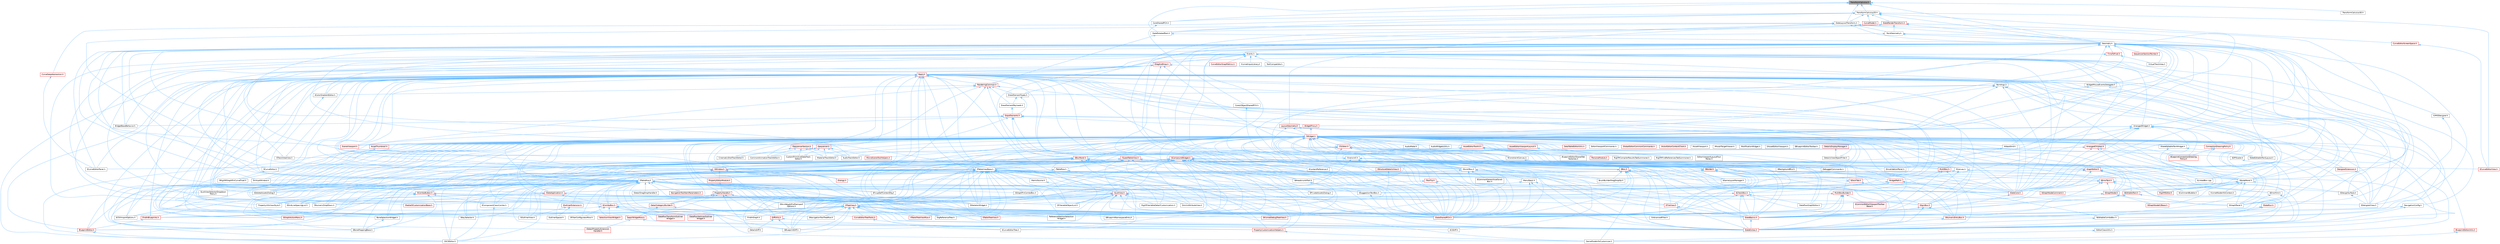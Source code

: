 digraph "TransformCalculus.h"
{
 // INTERACTIVE_SVG=YES
 // LATEX_PDF_SIZE
  bgcolor="transparent";
  edge [fontname=Helvetica,fontsize=10,labelfontname=Helvetica,labelfontsize=10];
  node [fontname=Helvetica,fontsize=10,shape=box,height=0.2,width=0.4];
  Node1 [id="Node000001",label="TransformCalculus.h",height=0.2,width=0.4,color="gray40", fillcolor="grey60", style="filled", fontcolor="black",tooltip=" "];
  Node1 -> Node2 [id="edge1_Node000001_Node000002",dir="back",color="steelblue1",style="solid",tooltip=" "];
  Node2 [id="Node000002",label="CoreSharedPCH.h",height=0.2,width=0.4,color="grey40", fillcolor="white", style="filled",URL="$d8/de5/CoreSharedPCH_8h.html",tooltip=" "];
  Node2 -> Node3 [id="edge2_Node000002_Node000003",dir="back",color="steelblue1",style="solid",tooltip=" "];
  Node3 [id="Node000003",label="CoreUObjectSharedPCH.h",height=0.2,width=0.4,color="grey40", fillcolor="white", style="filled",URL="$de/d2f/CoreUObjectSharedPCH_8h.html",tooltip=" "];
  Node3 -> Node4 [id="edge3_Node000003_Node000004",dir="back",color="steelblue1",style="solid",tooltip=" "];
  Node4 [id="Node000004",label="SlateSharedPCH.h",height=0.2,width=0.4,color="red", fillcolor="#FFF0F0", style="filled",URL="$d1/dfc/SlateSharedPCH_8h.html",tooltip=" "];
  Node1 -> Node7 [id="edge4_Node000001_Node000007",dir="back",color="steelblue1",style="solid",tooltip=" "];
  Node7 [id="Node000007",label="Geometry.h",height=0.2,width=0.4,color="grey40", fillcolor="white", style="filled",URL="$d3/d8b/Geometry_8h.html",tooltip=" "];
  Node7 -> Node8 [id="edge5_Node000007_Node000008",dir="back",color="steelblue1",style="solid",tooltip=" "];
  Node8 [id="Node000008",label="ArrangedWidget.h",height=0.2,width=0.4,color="grey40", fillcolor="white", style="filled",URL="$d9/dca/ArrangedWidget_8h.html",tooltip=" "];
  Node8 -> Node9 [id="edge6_Node000008_Node000009",dir="back",color="steelblue1",style="solid",tooltip=" "];
  Node9 [id="Node000009",label="ArrangedChildren.h",height=0.2,width=0.4,color="red", fillcolor="#FFF0F0", style="filled",URL="$d6/d71/ArrangedChildren_8h.html",tooltip=" "];
  Node9 -> Node89 [id="edge7_Node000009_Node000089",dir="back",color="steelblue1",style="solid",tooltip=" "];
  Node89 [id="Node000089",label="SBoxPanel.h",height=0.2,width=0.4,color="red", fillcolor="#FFF0F0", style="filled",URL="$d8/de6/SBoxPanel_8h.html",tooltip=" "];
  Node89 -> Node112 [id="edge8_Node000089_Node000112",dir="back",color="steelblue1",style="solid",tooltip=" "];
  Node112 [id="Node000112",label="DiffUtils.h",height=0.2,width=0.4,color="red", fillcolor="#FFF0F0", style="filled",URL="$d4/d91/DiffUtils_8h.html",tooltip=" "];
  Node112 -> Node117 [id="edge9_Node000112_Node000117",dir="back",color="steelblue1",style="solid",tooltip=" "];
  Node117 [id="Node000117",label="DetailsDiff.h",height=0.2,width=0.4,color="grey40", fillcolor="white", style="filled",URL="$de/dfc/DetailsDiff_8h.html",tooltip=" "];
  Node112 -> Node118 [id="edge10_Node000112_Node000118",dir="back",color="steelblue1",style="solid",tooltip=" "];
  Node118 [id="Node000118",label="SBlueprintDiff.h",height=0.2,width=0.4,color="grey40", fillcolor="white", style="filled",URL="$de/d6d/SBlueprintDiff_8h.html",tooltip=" "];
  Node112 -> Node119 [id="edge11_Node000112_Node000119",dir="back",color="steelblue1",style="solid",tooltip=" "];
  Node119 [id="Node000119",label="SCSDiff.h",height=0.2,width=0.4,color="grey40", fillcolor="white", style="filled",URL="$da/dc5/SCSDiff_8h.html",tooltip=" "];
  Node89 -> Node120 [id="edge12_Node000089_Node000120",dir="back",color="steelblue1",style="solid",tooltip=" "];
  Node120 [id="Node000120",label="GameModeInfoCustomizer.h",height=0.2,width=0.4,color="grey40", fillcolor="white", style="filled",URL="$d5/df3/GameModeInfoCustomizer_8h.html",tooltip=" "];
  Node89 -> Node122 [id="edge13_Node000089_Node000122",dir="back",color="steelblue1",style="solid",tooltip=" "];
  Node122 [id="Node000122",label="PropertyCustomizationHelpers.h",height=0.2,width=0.4,color="red", fillcolor="#FFF0F0", style="filled",URL="$d7/dd0/PropertyCustomizationHelpers_8h.html",tooltip=" "];
  Node122 -> Node120 [id="edge14_Node000122_Node000120",dir="back",color="steelblue1",style="solid",tooltip=" "];
  Node89 -> Node126 [id="edge15_Node000089_Node000126",dir="back",color="steelblue1",style="solid",tooltip=" "];
  Node126 [id="Node000126",label="SBreadcrumbTrail.h",height=0.2,width=0.4,color="grey40", fillcolor="white", style="filled",URL="$d4/de2/SBreadcrumbTrail_8h.html",tooltip=" "];
  Node126 -> Node127 [id="edge16_Node000126_Node000127",dir="back",color="steelblue1",style="solid",tooltip=" "];
  Node127 [id="Node000127",label="STableTreeView.h",height=0.2,width=0.4,color="red", fillcolor="#FFF0F0", style="filled",URL="$dd/d46/STableTreeView_8h.html",tooltip=" "];
  Node126 -> Node87 [id="edge17_Node000126_Node000087",dir="back",color="steelblue1",style="solid",tooltip=" "];
  Node87 [id="Node000087",label="SlateExtras.h",height=0.2,width=0.4,color="red", fillcolor="#FFF0F0", style="filled",URL="$d8/dec/SlateExtras_8h.html",tooltip=" "];
  Node89 -> Node130 [id="edge18_Node000089_Node000130",dir="back",color="steelblue1",style="solid",tooltip=" "];
  Node130 [id="Node000130",label="SComboButton.h",height=0.2,width=0.4,color="red", fillcolor="#FFF0F0", style="filled",URL="$dc/d43/SComboButton_8h.html",tooltip=" "];
  Node130 -> Node134 [id="edge19_Node000130_Node000134",dir="back",color="steelblue1",style="solid",tooltip=" "];
  Node134 [id="Node000134",label="SBoneMappingBase.h",height=0.2,width=0.4,color="grey40", fillcolor="white", style="filled",URL="$d7/d49/SBoneMappingBase_8h.html",tooltip=" "];
  Node130 -> Node135 [id="edge20_Node000130_Node000135",dir="back",color="steelblue1",style="solid",tooltip=" "];
  Node135 [id="Node000135",label="SComboBox.h",height=0.2,width=0.4,color="red", fillcolor="#FFF0F0", style="filled",URL="$d2/dd5/SComboBox_8h.html",tooltip=" "];
  Node135 -> Node136 [id="edge21_Node000135_Node000136",dir="back",color="steelblue1",style="solid",tooltip=" "];
  Node136 [id="Node000136",label="DataflowTransformOutliner\lWidget.h",height=0.2,width=0.4,color="red", fillcolor="#FFF0F0", style="filled",URL="$d8/df9/DataflowTransformOutlinerWidget_8h.html",tooltip=" "];
  Node135 -> Node138 [id="edge22_Node000135_Node000138",dir="back",color="steelblue1",style="solid",tooltip=" "];
  Node138 [id="Node000138",label="DataflowVerticesOutliner\lWidget.h",height=0.2,width=0.4,color="red", fillcolor="#FFF0F0", style="filled",URL="$dd/deb/DataflowVerticesOutlinerWidget_8h.html",tooltip=" "];
  Node135 -> Node145 [id="edge23_Node000135_Node000145",dir="back",color="steelblue1",style="solid",tooltip=" "];
  Node145 [id="Node000145",label="SCSVImportOptions.h",height=0.2,width=0.4,color="grey40", fillcolor="white", style="filled",URL="$d7/dfe/SCSVImportOptions_8h.html",tooltip=" "];
  Node135 -> Node146 [id="edge24_Node000135_Node000146",dir="back",color="steelblue1",style="solid",tooltip=" "];
  Node146 [id="Node000146",label="SEditableComboBox.h",height=0.2,width=0.4,color="grey40", fillcolor="white", style="filled",URL="$d0/d8c/SEditableComboBox_8h.html",tooltip=" "];
  Node146 -> Node87 [id="edge25_Node000146_Node000087",dir="back",color="steelblue1",style="solid",tooltip=" "];
  Node135 -> Node147 [id="edge26_Node000135_Node000147",dir="back",color="steelblue1",style="solid",tooltip=" "];
  Node147 [id="Node000147",label="SFilterConfiguratorRow.h",height=0.2,width=0.4,color="grey40", fillcolor="white", style="filled",URL="$d2/d18/SFilterConfiguratorRow_8h.html",tooltip=" "];
  Node135 -> Node127 [id="edge27_Node000135_Node000127",dir="back",color="steelblue1",style="solid",tooltip=" "];
  Node135 -> Node155 [id="edge28_Node000135_Node000155",dir="back",color="steelblue1",style="solid",tooltip=" "];
  Node155 [id="Node000155",label="SelectionViewWidget.h",height=0.2,width=0.4,color="red", fillcolor="#FFF0F0", style="filled",URL="$dc/db5/SelectionViewWidget_8h.html",tooltip=" "];
  Node135 -> Node85 [id="edge29_Node000135_Node000085",dir="back",color="steelblue1",style="solid",tooltip=" "];
  Node85 [id="Node000085",label="SlateBasics.h",height=0.2,width=0.4,color="red", fillcolor="#FFF0F0", style="filled",URL="$da/d2f/SlateBasics_8h.html",tooltip=" "];
  Node85 -> Node87 [id="edge30_Node000085_Node000087",dir="back",color="steelblue1",style="solid",tooltip=" "];
  Node135 -> Node87 [id="edge31_Node000135_Node000087",dir="back",color="steelblue1",style="solid",tooltip=" "];
  Node135 -> Node4 [id="edge32_Node000135_Node000004",dir="back",color="steelblue1",style="solid",tooltip=" "];
  Node130 -> Node162 [id="edge33_Node000130_Node000162",dir="back",color="steelblue1",style="solid",tooltip=" "];
  Node162 [id="Node000162",label="SComponentClassCombo.h",height=0.2,width=0.4,color="grey40", fillcolor="white", style="filled",URL="$dc/df2/SComponentClassCombo_8h.html",tooltip=" "];
  Node162 -> Node163 [id="edge34_Node000162_Node000163",dir="back",color="steelblue1",style="solid",tooltip=" "];
  Node163 [id="Node000163",label="SSCSEditor.h",height=0.2,width=0.4,color="grey40", fillcolor="white", style="filled",URL="$d0/d2e/SSCSEditor_8h.html",tooltip=" "];
  Node130 -> Node164 [id="edge35_Node000130_Node000164",dir="back",color="steelblue1",style="solid",tooltip=" "];
  Node164 [id="Node000164",label="SGridLineSpacingList.h",height=0.2,width=0.4,color="grey40", fillcolor="white", style="filled",URL="$db/d48/SGridLineSpacingList_8h.html",tooltip=" "];
  Node130 -> Node165 [id="edge36_Node000130_Node000165",dir="back",color="steelblue1",style="solid",tooltip=" "];
  Node165 [id="Node000165",label="SNumericDropDown.h",height=0.2,width=0.4,color="grey40", fillcolor="white", style="filled",URL="$d3/d12/SNumericDropDown_8h.html",tooltip=" "];
  Node130 -> Node85 [id="edge37_Node000130_Node000085",dir="back",color="steelblue1",style="solid",tooltip=" "];
  Node130 -> Node87 [id="edge38_Node000130_Node000087",dir="back",color="steelblue1",style="solid",tooltip=" "];
  Node130 -> Node4 [id="edge39_Node000130_Node000004",dir="back",color="steelblue1",style="solid",tooltip=" "];
  Node89 -> Node146 [id="edge40_Node000089_Node000146",dir="back",color="steelblue1",style="solid",tooltip=" "];
  Node89 -> Node164 [id="edge41_Node000089_Node000164",dir="back",color="steelblue1",style="solid",tooltip=" "];
  Node89 -> Node165 [id="edge42_Node000089_Node000165",dir="back",color="steelblue1",style="solid",tooltip=" "];
  Node89 -> Node169 [id="edge43_Node000089_Node000169",dir="back",color="steelblue1",style="solid",tooltip=" "];
  Node169 [id="Node000169",label="SNumericEntryBox.h",height=0.2,width=0.4,color="red", fillcolor="#FFF0F0", style="filled",URL="$d8/d1a/SNumericEntryBox_8h.html",tooltip=" "];
  Node169 -> Node87 [id="edge44_Node000169_Node000087",dir="back",color="steelblue1",style="solid",tooltip=" "];
  Node89 -> Node163 [id="edge45_Node000089_Node000163",dir="back",color="steelblue1",style="solid",tooltip=" "];
  Node89 -> Node180 [id="edge46_Node000089_Node000180",dir="back",color="steelblue1",style="solid",tooltip=" "];
  Node180 [id="Node000180",label="SScrollBox.h",height=0.2,width=0.4,color="grey40", fillcolor="white", style="filled",URL="$d3/da2/SScrollBox_8h.html",tooltip=" "];
  Node180 -> Node126 [id="edge47_Node000180_Node000126",dir="back",color="steelblue1",style="solid",tooltip=" "];
  Node180 -> Node181 [id="edge48_Node000180_Node000181",dir="back",color="steelblue1",style="solid",tooltip=" "];
  Node181 [id="Node000181",label="SCommonHierarchicalScroll\lBox.h",height=0.2,width=0.4,color="grey40", fillcolor="white", style="filled",URL="$d8/dd5/SCommonHierarchicalScrollBox_8h.html",tooltip=" "];
  Node180 -> Node85 [id="edge49_Node000180_Node000085",dir="back",color="steelblue1",style="solid",tooltip=" "];
  Node180 -> Node87 [id="edge50_Node000180_Node000087",dir="back",color="steelblue1",style="solid",tooltip=" "];
  Node180 -> Node4 [id="edge51_Node000180_Node000004",dir="back",color="steelblue1",style="solid",tooltip=" "];
  Node89 -> Node183 [id="edge52_Node000089_Node000183",dir="back",color="steelblue1",style="solid",tooltip=" "];
  Node183 [id="Node000183",label="SSkeletonWidget.h",height=0.2,width=0.4,color="grey40", fillcolor="white", style="filled",URL="$dd/da7/SSkeletonWidget_8h.html",tooltip=" "];
  Node89 -> Node184 [id="edge53_Node000089_Node000184",dir="back",color="steelblue1",style="solid",tooltip=" "];
  Node184 [id="Node000184",label="SSpinBox.h",height=0.2,width=0.4,color="red", fillcolor="#FFF0F0", style="filled",URL="$d5/da5/SSpinBox_8h.html",tooltip=" "];
  Node184 -> Node169 [id="edge54_Node000184_Node000169",dir="back",color="steelblue1",style="solid",tooltip=" "];
  Node184 -> Node85 [id="edge55_Node000184_Node000085",dir="back",color="steelblue1",style="solid",tooltip=" "];
  Node184 -> Node87 [id="edge56_Node000184_Node000087",dir="back",color="steelblue1",style="solid",tooltip=" "];
  Node89 -> Node186 [id="edge57_Node000089_Node000186",dir="back",color="steelblue1",style="solid",tooltip=" "];
  Node186 [id="Node000186",label="STableRow.h",height=0.2,width=0.4,color="grey40", fillcolor="white", style="filled",URL="$d8/d43/STableRow_8h.html",tooltip=" "];
  Node186 -> Node187 [id="edge58_Node000186_Node000187",dir="back",color="steelblue1",style="solid",tooltip=" "];
  Node187 [id="Node000187",label="BoneSelectionWidget.h",height=0.2,width=0.4,color="grey40", fillcolor="white", style="filled",URL="$d4/dd3/BoneSelectionWidget_8h.html",tooltip=" "];
  Node187 -> Node134 [id="edge59_Node000187_Node000134",dir="back",color="steelblue1",style="solid",tooltip=" "];
  Node186 -> Node188 [id="edge60_Node000186_Node000188",dir="back",color="steelblue1",style="solid",tooltip=" "];
  Node188 [id="Node000188",label="CurveEditorTreeTraits.h",height=0.2,width=0.4,color="red", fillcolor="#FFF0F0", style="filled",URL="$d4/d4a/CurveEditorTreeTraits_8h.html",tooltip=" "];
  Node188 -> Node189 [id="edge61_Node000188_Node000189",dir="back",color="steelblue1",style="solid",tooltip=" "];
  Node189 [id="Node000189",label="SCurveEditorTree.h",height=0.2,width=0.4,color="grey40", fillcolor="white", style="filled",URL="$da/da4/SCurveEditorTree_8h.html",tooltip=" "];
  Node186 -> Node136 [id="edge62_Node000186_Node000136",dir="back",color="steelblue1",style="solid",tooltip=" "];
  Node186 -> Node138 [id="edge63_Node000186_Node000138",dir="back",color="steelblue1",style="solid",tooltip=" "];
  Node186 -> Node192 [id="edge64_Node000186_Node000192",dir="back",color="steelblue1",style="solid",tooltip=" "];
  Node192 [id="Node000192",label="DlgReferenceTree.h",height=0.2,width=0.4,color="grey40", fillcolor="white", style="filled",URL="$db/dd3/DlgReferenceTree_8h.html",tooltip=" "];
  Node186 -> Node193 [id="edge65_Node000186_Node000193",dir="back",color="steelblue1",style="solid",tooltip=" "];
  Node193 [id="Node000193",label="FindInBlueprints.h",height=0.2,width=0.4,color="red", fillcolor="#FFF0F0", style="filled",URL="$d0/d27/FindInBlueprints_8h.html",tooltip=" "];
  Node193 -> Node194 [id="edge66_Node000193_Node000194",dir="back",color="steelblue1",style="solid",tooltip=" "];
  Node194 [id="Node000194",label="BlueprintEditor.h",height=0.2,width=0.4,color="red", fillcolor="#FFF0F0", style="filled",URL="$df/d7d/BlueprintEditor_8h.html",tooltip=" "];
  Node194 -> Node163 [id="edge67_Node000194_Node000163",dir="back",color="steelblue1",style="solid",tooltip=" "];
  Node186 -> Node207 [id="edge68_Node000186_Node000207",dir="back",color="steelblue1",style="solid",tooltip=" "];
  Node207 [id="Node000207",label="FindInGraph.h",height=0.2,width=0.4,color="grey40", fillcolor="white", style="filled",URL="$de/d36/FindInGraph_8h.html",tooltip=" "];
  Node186 -> Node208 [id="edge69_Node000186_Node000208",dir="back",color="steelblue1",style="solid",tooltip=" "];
  Node208 [id="Node000208",label="IDetailDragDropHandler.h",height=0.2,width=0.4,color="grey40", fillcolor="white", style="filled",URL="$dd/d80/IDetailDragDropHandler_8h.html",tooltip=" "];
  Node186 -> Node209 [id="edge70_Node000186_Node000209",dir="back",color="steelblue1",style="solid",tooltip=" "];
  Node209 [id="Node000209",label="IOutlinerExtension.h",height=0.2,width=0.4,color="red", fillcolor="#FFF0F0", style="filled",URL="$db/d1a/IOutlinerExtension_8h.html",tooltip=" "];
  Node209 -> Node262 [id="edge71_Node000209_Node000262",dir="back",color="steelblue1",style="solid",tooltip=" "];
  Node262 [id="Node000262",label="OutlinerSpacer.h",height=0.2,width=0.4,color="grey40", fillcolor="white", style="filled",URL="$dd/d3e/OutlinerSpacer_8h.html",tooltip=" "];
  Node209 -> Node264 [id="edge72_Node000209_Node000264",dir="back",color="steelblue1",style="solid",tooltip=" "];
  Node264 [id="Node000264",label="SOutlinerView.h",height=0.2,width=0.4,color="grey40", fillcolor="white", style="filled",URL="$d5/de1/SOutlinerView_8h.html",tooltip=" "];
  Node186 -> Node268 [id="edge73_Node000186_Node000268",dir="back",color="steelblue1",style="solid",tooltip=" "];
  Node268 [id="Node000268",label="NavigationToolItemParameters.h",height=0.2,width=0.4,color="red", fillcolor="#FFF0F0", style="filled",URL="$dd/d8c/NavigationToolItemParameters_8h.html",tooltip=" "];
  Node186 -> Node262 [id="edge74_Node000186_Node000262",dir="back",color="steelblue1",style="solid",tooltip=" "];
  Node186 -> Node271 [id="edge75_Node000186_Node000271",dir="back",color="steelblue1",style="solid",tooltip=" "];
  Node271 [id="Node000271",label="PropertyInfoViewStyle.h",height=0.2,width=0.4,color="grey40", fillcolor="white", style="filled",URL="$d0/da8/PropertyInfoViewStyle_8h.html",tooltip=" "];
  Node186 -> Node272 [id="edge76_Node000186_Node000272",dir="back",color="steelblue1",style="solid",tooltip=" "];
  Node272 [id="Node000272",label="ReferenceSectionSelection\lWidget.h",height=0.2,width=0.4,color="grey40", fillcolor="white", style="filled",URL="$db/d75/ReferenceSectionSelectionWidget_8h.html",tooltip=" "];
  Node186 -> Node273 [id="edge77_Node000186_Node000273",dir="back",color="steelblue1",style="solid",tooltip=" "];
  Node273 [id="Node000273",label="SAnimAttributeView.h",height=0.2,width=0.4,color="grey40", fillcolor="white", style="filled",URL="$df/d42/SAnimAttributeView_8h.html",tooltip=" "];
  Node186 -> Node118 [id="edge78_Node000186_Node000118",dir="back",color="steelblue1",style="solid",tooltip=" "];
  Node186 -> Node134 [id="edge79_Node000186_Node000134",dir="back",color="steelblue1",style="solid",tooltip=" "];
  Node186 -> Node135 [id="edge80_Node000186_Node000135",dir="back",color="steelblue1",style="solid",tooltip=" "];
  Node186 -> Node162 [id="edge81_Node000186_Node000162",dir="back",color="steelblue1",style="solid",tooltip=" "];
  Node186 -> Node274 [id="edge82_Node000186_Node000274",dir="back",color="steelblue1",style="solid",tooltip=" "];
  Node274 [id="Node000274",label="SDeleteAssetsDialog.h",height=0.2,width=0.4,color="grey40", fillcolor="white", style="filled",URL="$d7/d0d/SDeleteAssetsDialog_8h.html",tooltip=" "];
  Node186 -> Node147 [id="edge83_Node000186_Node000147",dir="back",color="steelblue1",style="solid",tooltip=" "];
  Node186 -> Node275 [id="edge84_Node000186_Node000275",dir="back",color="steelblue1",style="solid",tooltip=" "];
  Node275 [id="Node000275",label="SFilterableObjectList.h",height=0.2,width=0.4,color="grey40", fillcolor="white", style="filled",URL="$dc/de4/SFilterableObjectList_8h.html",tooltip=" "];
  Node186 -> Node153 [id="edge85_Node000186_Node000153",dir="back",color="steelblue1",style="solid",tooltip=" "];
  Node153 [id="Node000153",label="SFixupSelfContextDlg.h",height=0.2,width=0.4,color="grey40", fillcolor="white", style="filled",URL="$d5/da4/SFixupSelfContextDlg_8h.html",tooltip=" "];
  Node186 -> Node276 [id="edge86_Node000186_Node000276",dir="back",color="steelblue1",style="solid",tooltip=" "];
  Node276 [id="Node000276",label="SGraphActionMenu.h",height=0.2,width=0.4,color="red", fillcolor="#FFF0F0", style="filled",URL="$d0/d9a/SGraphActionMenu_8h.html",tooltip=" "];
  Node186 -> Node282 [id="edge87_Node000186_Node000282",dir="back",color="steelblue1",style="solid",tooltip=" "];
  Node282 [id="Node000282",label="SGraphPinComboBox.h",height=0.2,width=0.4,color="grey40", fillcolor="white", style="filled",URL="$dc/d3f/SGraphPinComboBox_8h.html",tooltip=" "];
  Node186 -> Node283 [id="edge88_Node000186_Node000283",dir="back",color="steelblue1",style="solid",tooltip=" "];
  Node283 [id="Node000283",label="SKeySelector.h",height=0.2,width=0.4,color="grey40", fillcolor="white", style="filled",URL="$de/d62/SKeySelector_8h.html",tooltip=" "];
  Node186 -> Node284 [id="edge89_Node000186_Node000284",dir="back",color="steelblue1",style="solid",tooltip=" "];
  Node284 [id="Node000284",label="SKismetDebugTreeView.h",height=0.2,width=0.4,color="red", fillcolor="#FFF0F0", style="filled",URL="$dc/df5/SKismetDebugTreeView_8h.html",tooltip=" "];
  Node186 -> Node286 [id="edge90_Node000186_Node000286",dir="back",color="steelblue1",style="solid",tooltip=" "];
  Node286 [id="Node000286",label="SListView.h",height=0.2,width=0.4,color="red", fillcolor="#FFF0F0", style="filled",URL="$db/db5/SListView_8h.html",tooltip=" "];
  Node286 -> Node209 [id="edge91_Node000286_Node000209",dir="back",color="steelblue1",style="solid",tooltip=" "];
  Node286 -> Node272 [id="edge92_Node000286_Node000272",dir="back",color="steelblue1",style="solid",tooltip=" "];
  Node286 -> Node287 [id="edge93_Node000286_Node000287",dir="back",color="steelblue1",style="solid",tooltip=" "];
  Node287 [id="Node000287",label="RigVMVariableDetailCustomization.h",height=0.2,width=0.4,color="grey40", fillcolor="white", style="filled",URL="$d3/d24/RigVMVariableDetailCustomization_8h.html",tooltip=" "];
  Node286 -> Node273 [id="edge94_Node000286_Node000273",dir="back",color="steelblue1",style="solid",tooltip=" "];
  Node286 -> Node118 [id="edge95_Node000286_Node000118",dir="back",color="steelblue1",style="solid",tooltip=" "];
  Node286 -> Node135 [id="edge96_Node000286_Node000135",dir="back",color="steelblue1",style="solid",tooltip=" "];
  Node286 -> Node275 [id="edge97_Node000286_Node000275",dir="back",color="steelblue1",style="solid",tooltip=" "];
  Node286 -> Node183 [id="edge98_Node000286_Node000183",dir="back",color="steelblue1",style="solid",tooltip=" "];
  Node286 -> Node289 [id="edge99_Node000286_Node000289",dir="back",color="steelblue1",style="solid",tooltip=" "];
  Node289 [id="Node000289",label="STileView.h",height=0.2,width=0.4,color="red", fillcolor="#FFF0F0", style="filled",URL="$da/dd5/STileView_8h.html",tooltip=" "];
  Node289 -> Node85 [id="edge100_Node000289_Node000085",dir="back",color="steelblue1",style="solid",tooltip=" "];
  Node289 -> Node87 [id="edge101_Node000289_Node000087",dir="back",color="steelblue1",style="solid",tooltip=" "];
  Node286 -> Node291 [id="edge102_Node000286_Node000291",dir="back",color="steelblue1",style="solid",tooltip=" "];
  Node291 [id="Node000291",label="STreeView.h",height=0.2,width=0.4,color="red", fillcolor="#FFF0F0", style="filled",URL="$de/dea/STreeView_8h.html",tooltip=" "];
  Node291 -> Node187 [id="edge103_Node000291_Node000187",dir="back",color="steelblue1",style="solid",tooltip=" "];
  Node291 -> Node188 [id="edge104_Node000291_Node000188",dir="back",color="steelblue1",style="solid",tooltip=" "];
  Node291 -> Node136 [id="edge105_Node000291_Node000136",dir="back",color="steelblue1",style="solid",tooltip=" "];
  Node291 -> Node138 [id="edge106_Node000291_Node000138",dir="back",color="steelblue1",style="solid",tooltip=" "];
  Node291 -> Node112 [id="edge107_Node000291_Node000112",dir="back",color="steelblue1",style="solid",tooltip=" "];
  Node291 -> Node192 [id="edge108_Node000291_Node000192",dir="back",color="steelblue1",style="solid",tooltip=" "];
  Node291 -> Node193 [id="edge109_Node000291_Node000193",dir="back",color="steelblue1",style="solid",tooltip=" "];
  Node291 -> Node207 [id="edge110_Node000291_Node000207",dir="back",color="steelblue1",style="solid",tooltip=" "];
  Node291 -> Node272 [id="edge111_Node000291_Node000272",dir="back",color="steelblue1",style="solid",tooltip=" "];
  Node291 -> Node295 [id="edge112_Node000291_Node000295",dir="back",color="steelblue1",style="solid",tooltip=" "];
  Node295 [id="Node000295",label="SAdvancedFilter.h",height=0.2,width=0.4,color="grey40", fillcolor="white", style="filled",URL="$d1/d68/SAdvancedFilter_8h.html",tooltip=" "];
  Node291 -> Node118 [id="edge113_Node000291_Node000118",dir="back",color="steelblue1",style="solid",tooltip=" "];
  Node291 -> Node296 [id="edge114_Node000291_Node000296",dir="back",color="steelblue1",style="solid",tooltip=" "];
  Node296 [id="Node000296",label="SBlueprintNamespaceEntry.h",height=0.2,width=0.4,color="grey40", fillcolor="white", style="filled",URL="$d4/d22/SBlueprintNamespaceEntry_8h.html",tooltip=" "];
  Node291 -> Node189 [id="edge115_Node000291_Node000189",dir="back",color="steelblue1",style="solid",tooltip=" "];
  Node291 -> Node276 [id="edge116_Node000291_Node000276",dir="back",color="steelblue1",style="solid",tooltip=" "];
  Node291 -> Node283 [id="edge117_Node000291_Node000283",dir="back",color="steelblue1",style="solid",tooltip=" "];
  Node291 -> Node284 [id="edge118_Node000291_Node000284",dir="back",color="steelblue1",style="solid",tooltip=" "];
  Node291 -> Node298 [id="edge119_Node000291_Node000298",dir="back",color="steelblue1",style="solid",tooltip=" "];
  Node298 [id="Node000298",label="SNavigationToolTreeRow.h",height=0.2,width=0.4,color="grey40", fillcolor="white", style="filled",URL="$de/d20/SNavigationToolTreeRow_8h.html",tooltip=" "];
  Node291 -> Node264 [id="edge120_Node000291_Node000264",dir="back",color="steelblue1",style="solid",tooltip=" "];
  Node291 -> Node163 [id="edge121_Node000291_Node000163",dir="back",color="steelblue1",style="solid",tooltip=" "];
  Node291 -> Node127 [id="edge122_Node000291_Node000127",dir="back",color="steelblue1",style="solid",tooltip=" "];
  Node291 -> Node306 [id="edge123_Node000291_Node000306",dir="back",color="steelblue1",style="solid",tooltip=" "];
  Node306 [id="Node000306",label="STableTreeViewRow.h",height=0.2,width=0.4,color="red", fillcolor="#FFF0F0", style="filled",URL="$d9/dcd/STableTreeViewRow_8h.html",tooltip=" "];
  Node291 -> Node85 [id="edge124_Node000291_Node000085",dir="back",color="steelblue1",style="solid",tooltip=" "];
  Node291 -> Node87 [id="edge125_Node000291_Node000087",dir="back",color="steelblue1",style="solid",tooltip=" "];
  Node291 -> Node4 [id="edge126_Node000291_Node000004",dir="back",color="steelblue1",style="solid",tooltip=" "];
  Node286 -> Node85 [id="edge127_Node000286_Node000085",dir="back",color="steelblue1",style="solid",tooltip=" "];
  Node286 -> Node87 [id="edge128_Node000286_Node000087",dir="back",color="steelblue1",style="solid",tooltip=" "];
  Node286 -> Node4 [id="edge129_Node000286_Node000004",dir="back",color="steelblue1",style="solid",tooltip=" "];
  Node186 -> Node310 [id="edge130_Node000186_Node000310",dir="back",color="steelblue1",style="solid",tooltip=" "];
  Node310 [id="Node000310",label="SListViewSelectorDropdown\lMenu.h",height=0.2,width=0.4,color="grey40", fillcolor="white", style="filled",URL="$d4/dc9/SListViewSelectorDropdownMenu_8h.html",tooltip=" "];
  Node186 -> Node298 [id="edge131_Node000186_Node000298",dir="back",color="steelblue1",style="solid",tooltip=" "];
  Node186 -> Node264 [id="edge132_Node000186_Node000264",dir="back",color="steelblue1",style="solid",tooltip=" "];
  Node186 -> Node311 [id="edge133_Node000186_Node000311",dir="back",color="steelblue1",style="solid",tooltip=" "];
  Node311 [id="Node000311",label="SPrivateAssetsDialog.h",height=0.2,width=0.4,color="grey40", fillcolor="white", style="filled",URL="$d2/dba/SPrivateAssetsDialog_8h.html",tooltip=" "];
  Node186 -> Node163 [id="edge134_Node000186_Node000163",dir="back",color="steelblue1",style="solid",tooltip=" "];
  Node186 -> Node183 [id="edge135_Node000186_Node000183",dir="back",color="steelblue1",style="solid",tooltip=" "];
  Node186 -> Node312 [id="edge136_Node000186_Node000312",dir="back",color="steelblue1",style="solid",tooltip=" "];
  Node312 [id="Node000312",label="SSkinWeightProfileImport\lOptions.h",height=0.2,width=0.4,color="grey40", fillcolor="white", style="filled",URL="$d9/d21/SSkinWeightProfileImportOptions_8h.html",tooltip=" "];
  Node186 -> Node313 [id="edge137_Node000186_Node000313",dir="back",color="steelblue1",style="solid",tooltip=" "];
  Node313 [id="Node000313",label="SSuggestionTextBox.h",height=0.2,width=0.4,color="grey40", fillcolor="white", style="filled",URL="$d1/df9/SSuggestionTextBox_8h.html",tooltip=" "];
  Node313 -> Node87 [id="edge138_Node000313_Node000087",dir="back",color="steelblue1",style="solid",tooltip=" "];
  Node186 -> Node306 [id="edge139_Node000186_Node000306",dir="back",color="steelblue1",style="solid",tooltip=" "];
  Node186 -> Node291 [id="edge140_Node000186_Node000291",dir="back",color="steelblue1",style="solid",tooltip=" "];
  Node186 -> Node155 [id="edge141_Node000186_Node000155",dir="back",color="steelblue1",style="solid",tooltip=" "];
  Node186 -> Node85 [id="edge142_Node000186_Node000085",dir="back",color="steelblue1",style="solid",tooltip=" "];
  Node186 -> Node87 [id="edge143_Node000186_Node000087",dir="back",color="steelblue1",style="solid",tooltip=" "];
  Node186 -> Node4 [id="edge144_Node000186_Node000004",dir="back",color="steelblue1",style="solid",tooltip=" "];
  Node89 -> Node314 [id="edge145_Node000089_Node000314",dir="back",color="steelblue1",style="solid",tooltip=" "];
  Node314 [id="Node000314",label="STableViewBase.h",height=0.2,width=0.4,color="grey40", fillcolor="white", style="filled",URL="$da/d88/STableViewBase_8h.html",tooltip=" "];
  Node314 -> Node187 [id="edge146_Node000314_Node000187",dir="back",color="steelblue1",style="solid",tooltip=" "];
  Node314 -> Node192 [id="edge147_Node000314_Node000192",dir="back",color="steelblue1",style="solid",tooltip=" "];
  Node314 -> Node193 [id="edge148_Node000314_Node000193",dir="back",color="steelblue1",style="solid",tooltip=" "];
  Node314 -> Node207 [id="edge149_Node000314_Node000207",dir="back",color="steelblue1",style="solid",tooltip=" "];
  Node314 -> Node315 [id="edge150_Node000314_Node000315",dir="back",color="steelblue1",style="solid",tooltip=" "];
  Node315 [id="Node000315",label="IItemsSource.h",height=0.2,width=0.4,color="grey40", fillcolor="white", style="filled",URL="$db/db3/IItemsSource_8h.html",tooltip=" "];
  Node315 -> Node286 [id="edge151_Node000315_Node000286",dir="back",color="steelblue1",style="solid",tooltip=" "];
  Node314 -> Node272 [id="edge152_Node000314_Node000272",dir="back",color="steelblue1",style="solid",tooltip=" "];
  Node314 -> Node287 [id="edge153_Node000314_Node000287",dir="back",color="steelblue1",style="solid",tooltip=" "];
  Node314 -> Node118 [id="edge154_Node000314_Node000118",dir="back",color="steelblue1",style="solid",tooltip=" "];
  Node314 -> Node296 [id="edge155_Node000314_Node000296",dir="back",color="steelblue1",style="solid",tooltip=" "];
  Node314 -> Node134 [id="edge156_Node000314_Node000134",dir="back",color="steelblue1",style="solid",tooltip=" "];
  Node314 -> Node135 [id="edge157_Node000314_Node000135",dir="back",color="steelblue1",style="solid",tooltip=" "];
  Node314 -> Node162 [id="edge158_Node000314_Node000162",dir="back",color="steelblue1",style="solid",tooltip=" "];
  Node314 -> Node189 [id="edge159_Node000314_Node000189",dir="back",color="steelblue1",style="solid",tooltip=" "];
  Node314 -> Node274 [id="edge160_Node000314_Node000274",dir="back",color="steelblue1",style="solid",tooltip=" "];
  Node314 -> Node275 [id="edge161_Node000314_Node000275",dir="back",color="steelblue1",style="solid",tooltip=" "];
  Node314 -> Node153 [id="edge162_Node000314_Node000153",dir="back",color="steelblue1",style="solid",tooltip=" "];
  Node314 -> Node276 [id="edge163_Node000314_Node000276",dir="back",color="steelblue1",style="solid",tooltip=" "];
  Node314 -> Node282 [id="edge164_Node000314_Node000282",dir="back",color="steelblue1",style="solid",tooltip=" "];
  Node314 -> Node283 [id="edge165_Node000314_Node000283",dir="back",color="steelblue1",style="solid",tooltip=" "];
  Node314 -> Node284 [id="edge166_Node000314_Node000284",dir="back",color="steelblue1",style="solid",tooltip=" "];
  Node314 -> Node286 [id="edge167_Node000314_Node000286",dir="back",color="steelblue1",style="solid",tooltip=" "];
  Node314 -> Node264 [id="edge168_Node000314_Node000264",dir="back",color="steelblue1",style="solid",tooltip=" "];
  Node314 -> Node163 [id="edge169_Node000314_Node000163",dir="back",color="steelblue1",style="solid",tooltip=" "];
  Node314 -> Node183 [id="edge170_Node000314_Node000183",dir="back",color="steelblue1",style="solid",tooltip=" "];
  Node314 -> Node312 [id="edge171_Node000314_Node000312",dir="back",color="steelblue1",style="solid",tooltip=" "];
  Node314 -> Node313 [id="edge172_Node000314_Node000313",dir="back",color="steelblue1",style="solid",tooltip=" "];
  Node314 -> Node186 [id="edge173_Node000314_Node000186",dir="back",color="steelblue1",style="solid",tooltip=" "];
  Node314 -> Node127 [id="edge174_Node000314_Node000127",dir="back",color="steelblue1",style="solid",tooltip=" "];
  Node314 -> Node306 [id="edge175_Node000314_Node000306",dir="back",color="steelblue1",style="solid",tooltip=" "];
  Node314 -> Node289 [id="edge176_Node000314_Node000289",dir="back",color="steelblue1",style="solid",tooltip=" "];
  Node314 -> Node291 [id="edge177_Node000314_Node000291",dir="back",color="steelblue1",style="solid",tooltip=" "];
  Node314 -> Node85 [id="edge178_Node000314_Node000085",dir="back",color="steelblue1",style="solid",tooltip=" "];
  Node314 -> Node87 [id="edge179_Node000314_Node000087",dir="back",color="steelblue1",style="solid",tooltip=" "];
  Node314 -> Node4 [id="edge180_Node000314_Node000004",dir="back",color="steelblue1",style="solid",tooltip=" "];
  Node89 -> Node316 [id="edge181_Node000089_Node000316",dir="back",color="steelblue1",style="solid",tooltip=" "];
  Node316 [id="Node000316",label="SWindow.h",height=0.2,width=0.4,color="red", fillcolor="#FFF0F0", style="filled",URL="$d2/d6d/SWindow_8h.html",tooltip=" "];
  Node316 -> Node194 [id="edge182_Node000316_Node000194",dir="back",color="steelblue1",style="solid",tooltip=" "];
  Node316 -> Node318 [id="edge183_Node000316_Node000318",dir="back",color="steelblue1",style="solid",tooltip=" "];
  Node318 [id="Node000318",label="Dialogs.h",height=0.2,width=0.4,color="red", fillcolor="#FFF0F0", style="filled",URL="$d2/d5c/Dialogs_8h.html",tooltip=" "];
  Node316 -> Node539 [id="edge184_Node000316_Node000539",dir="back",color="steelblue1",style="solid",tooltip=" "];
  Node539 [id="Node000539",label="MenuStack.h",height=0.2,width=0.4,color="grey40", fillcolor="white", style="filled",URL="$d8/d80/MenuStack_8h.html",tooltip=" "];
  Node539 -> Node540 [id="edge185_Node000539_Node000540",dir="back",color="steelblue1",style="solid",tooltip=" "];
  Node540 [id="Node000540",label="SlateApplication.h",height=0.2,width=0.4,color="red", fillcolor="#FFF0F0", style="filled",URL="$db/d28/SlateApplication_8h.html",tooltip=" "];
  Node540 -> Node271 [id="edge186_Node000540_Node000271",dir="back",color="steelblue1",style="solid",tooltip=" "];
  Node540 -> Node135 [id="edge187_Node000540_Node000135",dir="back",color="steelblue1",style="solid",tooltip=" "];
  Node540 -> Node164 [id="edge188_Node000540_Node000164",dir="back",color="steelblue1",style="solid",tooltip=" "];
  Node540 -> Node165 [id="edge189_Node000540_Node000165",dir="back",color="steelblue1",style="solid",tooltip=" "];
  Node540 -> Node184 [id="edge190_Node000540_Node000184",dir="back",color="steelblue1",style="solid",tooltip=" "];
  Node540 -> Node85 [id="edge191_Node000540_Node000085",dir="back",color="steelblue1",style="solid",tooltip=" "];
  Node540 -> Node87 [id="edge192_Node000540_Node000087",dir="back",color="steelblue1",style="solid",tooltip=" "];
  Node540 -> Node4 [id="edge193_Node000540_Node000004",dir="back",color="steelblue1",style="solid",tooltip=" "];
  Node539 -> Node85 [id="edge194_Node000539_Node000085",dir="back",color="steelblue1",style="solid",tooltip=" "];
  Node539 -> Node87 [id="edge195_Node000539_Node000087",dir="back",color="steelblue1",style="solid",tooltip=" "];
  Node539 -> Node4 [id="edge196_Node000539_Node000004",dir="back",color="steelblue1",style="solid",tooltip=" "];
  Node316 -> Node582 [id="edge197_Node000316_Node000582",dir="back",color="steelblue1",style="solid",tooltip=" "];
  Node582 [id="Node000582",label="PropertyEditorModule.h",height=0.2,width=0.4,color="red", fillcolor="#FFF0F0", style="filled",URL="$d5/d90/PropertyEditorModule_8h.html",tooltip=" "];
  Node582 -> Node586 [id="edge198_Node000582_Node000586",dir="back",color="steelblue1",style="solid",tooltip=" "];
  Node586 [id="Node000586",label="PropertyHandle.h",height=0.2,width=0.4,color="red", fillcolor="#FFF0F0", style="filled",URL="$d7/d90/PropertyHandle_8h.html",tooltip=" "];
  Node586 -> Node587 [id="edge199_Node000586_Node000587",dir="back",color="steelblue1",style="solid",tooltip=" "];
  Node587 [id="Node000587",label="DetailCategoryBuilder.h",height=0.2,width=0.4,color="red", fillcolor="#FFF0F0", style="filled",URL="$d9/de8/DetailCategoryBuilder_8h.html",tooltip=" "];
  Node587 -> Node589 [id="edge200_Node000587_Node000589",dir="back",color="steelblue1",style="solid",tooltip=" "];
  Node589 [id="Node000589",label="DetailWidgetRow.h",height=0.2,width=0.4,color="red", fillcolor="#FFF0F0", style="filled",URL="$d4/d4d/DetailWidgetRow_8h.html",tooltip=" "];
  Node589 -> Node590 [id="edge201_Node000589_Node000590",dir="back",color="steelblue1",style="solid",tooltip=" "];
  Node590 [id="Node000590",label="IDetailPropertyExtension\lHandler.h",height=0.2,width=0.4,color="red", fillcolor="#FFF0F0", style="filled",URL="$d6/d81/IDetailPropertyExtensionHandler_8h.html",tooltip=" "];
  Node589 -> Node122 [id="edge202_Node000589_Node000122",dir="back",color="steelblue1",style="solid",tooltip=" "];
  Node587 -> Node120 [id="edge203_Node000587_Node000120",dir="back",color="steelblue1",style="solid",tooltip=" "];
  Node586 -> Node589 [id="edge204_Node000586_Node000589",dir="back",color="steelblue1",style="solid",tooltip=" "];
  Node586 -> Node112 [id="edge205_Node000586_Node000112",dir="back",color="steelblue1",style="solid",tooltip=" "];
  Node586 -> Node613 [id="edge206_Node000586_Node000613",dir="back",color="steelblue1",style="solid",tooltip=" "];
  Node613 [id="Node000613",label="MediaIOCustomizationBase.h",height=0.2,width=0.4,color="red", fillcolor="#FFF0F0", style="filled",URL="$d2/dd0/MediaIOCustomizationBase_8h.html",tooltip=" "];
  Node586 -> Node122 [id="edge207_Node000586_Node000122",dir="back",color="steelblue1",style="solid",tooltip=" "];
  Node586 -> Node312 [id="edge208_Node000586_Node000312",dir="back",color="steelblue1",style="solid",tooltip=" "];
  Node316 -> Node118 [id="edge209_Node000316_Node000118",dir="back",color="steelblue1",style="solid",tooltip=" "];
  Node316 -> Node183 [id="edge210_Node000316_Node000183",dir="back",color="steelblue1",style="solid",tooltip=" "];
  Node316 -> Node312 [id="edge211_Node000316_Node000312",dir="back",color="steelblue1",style="solid",tooltip=" "];
  Node316 -> Node625 [id="edge212_Node000316_Node000625",dir="back",color="steelblue1",style="solid",tooltip=" "];
  Node625 [id="Node000625",label="SVirtualWindow.h",height=0.2,width=0.4,color="grey40", fillcolor="white", style="filled",URL="$d3/dd3/SVirtualWindow_8h.html",tooltip=" "];
  Node316 -> Node540 [id="edge213_Node000316_Node000540",dir="back",color="steelblue1",style="solid",tooltip=" "];
  Node316 -> Node83 [id="edge214_Node000316_Node000083",dir="back",color="steelblue1",style="solid",tooltip=" "];
  Node83 [id="Node000083",label="SlateCore.h",height=0.2,width=0.4,color="red", fillcolor="#FFF0F0", style="filled",URL="$dc/d03/SlateCore_8h.html",tooltip=" "];
  Node83 -> Node85 [id="edge215_Node000083_Node000085",dir="back",color="steelblue1",style="solid",tooltip=" "];
  Node316 -> Node4 [id="edge216_Node000316_Node000004",dir="back",color="steelblue1",style="solid",tooltip=" "];
  Node316 -> Node651 [id="edge217_Node000316_Node000651",dir="back",color="steelblue1",style="solid",tooltip=" "];
  Node651 [id="Node000651",label="WidgetPath.h",height=0.2,width=0.4,color="red", fillcolor="#FFF0F0", style="filled",URL="$d0/d7f/WidgetPath_8h.html",tooltip=" "];
  Node651 -> Node21 [id="edge218_Node000651_Node000021",dir="back",color="steelblue1",style="solid",tooltip=" "];
  Node21 [id="Node000021",label="SDesignerView.h",height=0.2,width=0.4,color="grey40", fillcolor="white", style="filled",URL="$d2/d14/SDesignerView_8h.html",tooltip=" "];
  Node651 -> Node540 [id="edge219_Node000651_Node000540",dir="back",color="steelblue1",style="solid",tooltip=" "];
  Node651 -> Node83 [id="edge220_Node000651_Node000083",dir="back",color="steelblue1",style="solid",tooltip=" "];
  Node651 -> Node4 [id="edge221_Node000651_Node000004",dir="back",color="steelblue1",style="solid",tooltip=" "];
  Node89 -> Node83 [id="edge222_Node000089_Node000083",dir="back",color="steelblue1",style="solid",tooltip=" "];
  Node89 -> Node4 [id="edge223_Node000089_Node000004",dir="back",color="steelblue1",style="solid",tooltip=" "];
  Node9 -> Node11 [id="edge224_Node000009_Node000011",dir="back",color="steelblue1",style="solid",tooltip=" "];
  Node11 [id="Node000011",label="SLinkedBox.cpp",height=0.2,width=0.4,color="grey40", fillcolor="white", style="filled",URL="$de/dd2/SLinkedBox_8cpp.html",tooltip=" "];
  Node9 -> Node12 [id="edge225_Node000009_Node000012",dir="back",color="steelblue1",style="solid",tooltip=" "];
  Node12 [id="Node000012",label="SNodePanel.h",height=0.2,width=0.4,color="grey40", fillcolor="white", style="filled",URL="$da/db1/SNodePanel_8h.html",tooltip=" "];
  Node12 -> Node13 [id="edge226_Node000012_Node000013",dir="back",color="steelblue1",style="solid",tooltip=" "];
  Node13 [id="Node000013",label="KismetNodeInfoContext.h",height=0.2,width=0.4,color="grey40", fillcolor="white", style="filled",URL="$d3/dfc/KismetNodeInfoContext_8h.html",tooltip=" "];
  Node12 -> Node14 [id="edge227_Node000012_Node000014",dir="back",color="steelblue1",style="solid",tooltip=" "];
  Node14 [id="Node000014",label="RigVMEditor.h",height=0.2,width=0.4,color="red", fillcolor="#FFF0F0", style="filled",URL="$d3/d13/RigVMEditor_8h.html",tooltip=" "];
  Node12 -> Node19 [id="edge228_Node000012_Node000019",dir="back",color="steelblue1",style="solid",tooltip=" "];
  Node19 [id="Node000019",label="SCommentBubble.h",height=0.2,width=0.4,color="grey40", fillcolor="white", style="filled",URL="$d9/d84/SCommentBubble_8h.html",tooltip=" "];
  Node12 -> Node20 [id="edge229_Node000012_Node000020",dir="back",color="steelblue1",style="solid",tooltip=" "];
  Node20 [id="Node000020",label="SDesignSurface.h",height=0.2,width=0.4,color="grey40", fillcolor="white", style="filled",URL="$d0/d2a/SDesignSurface_8h.html",tooltip=" "];
  Node20 -> Node21 [id="edge230_Node000020_Node000021",dir="back",color="steelblue1",style="solid",tooltip=" "];
  Node12 -> Node22 [id="edge231_Node000012_Node000022",dir="back",color="steelblue1",style="solid",tooltip=" "];
  Node22 [id="Node000022",label="SGraphNode.h",height=0.2,width=0.4,color="red", fillcolor="#FFF0F0", style="filled",URL="$d2/d30/SGraphNode_8h.html",tooltip=" "];
  Node22 -> Node23 [id="edge232_Node000022_Node000023",dir="back",color="steelblue1",style="solid",tooltip=" "];
  Node23 [id="Node000023",label="DataflowGraphEditor.h",height=0.2,width=0.4,color="grey40", fillcolor="white", style="filled",URL="$d4/dfa/DataflowGraphEditor_8h.html",tooltip=" "];
  Node22 -> Node31 [id="edge233_Node000022_Node000031",dir="back",color="steelblue1",style="solid",tooltip=" "];
  Node31 [id="Node000031",label="SGraphNodeK2Base.h",height=0.2,width=0.4,color="red", fillcolor="#FFF0F0", style="filled",URL="$de/d4a/SGraphNodeK2Base_8h.html",tooltip=" "];
  Node22 -> Node40 [id="edge234_Node000022_Node000040",dir="back",color="steelblue1",style="solid",tooltip=" "];
  Node40 [id="Node000040",label="SGraphPanel.h",height=0.2,width=0.4,color="grey40", fillcolor="white", style="filled",URL="$d2/dcf/SGraphPanel_8h.html",tooltip=" "];
  Node12 -> Node37 [id="edge235_Node000012_Node000037",dir="back",color="steelblue1",style="solid",tooltip=" "];
  Node37 [id="Node000037",label="SGraphNodeComment.h",height=0.2,width=0.4,color="red", fillcolor="#FFF0F0", style="filled",URL="$d7/db6/SGraphNodeComment_8h.html",tooltip=" "];
  Node12 -> Node31 [id="edge236_Node000012_Node000031",dir="back",color="steelblue1",style="solid",tooltip=" "];
  Node12 -> Node40 [id="edge237_Node000012_Node000040",dir="back",color="steelblue1",style="solid",tooltip=" "];
  Node9 -> Node83 [id="edge238_Node000009_Node000083",dir="back",color="steelblue1",style="solid",tooltip=" "];
  Node9 -> Node4 [id="edge239_Node000009_Node000004",dir="back",color="steelblue1",style="solid",tooltip=" "];
  Node8 -> Node43 [id="edge240_Node000008_Node000043",dir="back",color="steelblue1",style="solid",tooltip=" "];
  Node43 [id="Node000043",label="BlueprintConnectionDrawing\lPolicy.h",height=0.2,width=0.4,color="red", fillcolor="#FFF0F0", style="filled",URL="$d2/dfc/BlueprintConnectionDrawingPolicy_8h.html",tooltip=" "];
  Node8 -> Node42 [id="edge241_Node000008_Node000042",dir="back",color="steelblue1",style="solid",tooltip=" "];
  Node42 [id="Node000042",label="ConnectionDrawingPolicy.h",height=0.2,width=0.4,color="red", fillcolor="#FFF0F0", style="filled",URL="$d5/dc8/ConnectionDrawingPolicy_8h.html",tooltip=" "];
  Node42 -> Node43 [id="edge242_Node000042_Node000043",dir="back",color="steelblue1",style="solid",tooltip=" "];
  Node42 -> Node40 [id="edge243_Node000042_Node000040",dir="back",color="steelblue1",style="solid",tooltip=" "];
  Node8 -> Node655 [id="edge244_Node000008_Node000655",dir="back",color="steelblue1",style="solid",tooltip=" "];
  Node655 [id="Node000655",label="HittestGrid.h",height=0.2,width=0.4,color="grey40", fillcolor="white", style="filled",URL="$da/d73/HittestGrid_8h.html",tooltip=" "];
  Node655 -> Node656 [id="edge245_Node000655_Node000656",dir="back",color="steelblue1",style="solid",tooltip=" "];
  Node656 [id="Node000656",label="SInvalidationPanel.h",height=0.2,width=0.4,color="grey40", fillcolor="white", style="filled",URL="$d7/d86/SInvalidationPanel_8h.html",tooltip=" "];
  Node8 -> Node21 [id="edge246_Node000008_Node000021",dir="back",color="steelblue1",style="solid",tooltip=" "];
  Node8 -> Node12 [id="edge247_Node000008_Node000012",dir="back",color="steelblue1",style="solid",tooltip=" "];
  Node8 -> Node657 [id="edge248_Node000008_Node000657",dir="back",color="steelblue1",style="solid",tooltip=" "];
  Node657 [id="Node000657",label="SWidget.h",height=0.2,width=0.4,color="red", fillcolor="#FFF0F0", style="filled",URL="$dc/df5/SWidget_8h.html",tooltip=" "];
  Node657 -> Node490 [id="edge249_Node000657_Node000490",dir="back",color="steelblue1",style="solid",tooltip=" "];
  Node490 [id="Node000490",label="AssetEditorToolkit.h",height=0.2,width=0.4,color="red", fillcolor="#FFF0F0", style="filled",URL="$d9/d8b/AssetEditorToolkit_8h.html",tooltip=" "];
  Node490 -> Node194 [id="edge250_Node000490_Node000194",dir="back",color="steelblue1",style="solid",tooltip=" "];
  Node490 -> Node493 [id="edge251_Node000490_Node000493",dir="back",color="steelblue1",style="solid",tooltip=" "];
  Node493 [id="Node000493",label="BlueprintEditorSharedTab\lFactories.h",height=0.2,width=0.4,color="grey40", fillcolor="white", style="filled",URL="$d3/d15/BlueprintEditorSharedTabFactories_8h.html",tooltip=" "];
  Node490 -> Node207 [id="edge252_Node000490_Node000207",dir="back",color="steelblue1",style="solid",tooltip=" "];
  Node490 -> Node486 [id="edge253_Node000490_Node000486",dir="back",color="steelblue1",style="solid",tooltip=" "];
  Node486 [id="Node000486",label="PersonaModule.h",height=0.2,width=0.4,color="red", fillcolor="#FFF0F0", style="filled",URL="$de/d74/PersonaModule_8h.html",tooltip=" "];
  Node490 -> Node498 [id="edge254_Node000490_Node000498",dir="back",color="steelblue1",style="solid",tooltip=" "];
  Node498 [id="Node000498",label="RigVMCompilerResultsTabSummoner.h",height=0.2,width=0.4,color="grey40", fillcolor="white", style="filled",URL="$dd/d05/RigVMCompilerResultsTabSummoner_8h.html",tooltip=" "];
  Node490 -> Node500 [id="edge255_Node000490_Node000500",dir="back",color="steelblue1",style="solid",tooltip=" "];
  Node500 [id="Node000500",label="RigVMFindReferencesTabSummoner.h",height=0.2,width=0.4,color="grey40", fillcolor="white", style="filled",URL="$d5/d7d/RigVMFindReferencesTabSummoner_8h.html",tooltip=" "];
  Node657 -> Node448 [id="edge256_Node000657_Node000448",dir="back",color="steelblue1",style="solid",tooltip=" "];
  Node448 [id="Node000448",label="AssetEditorViewportLayout.h",height=0.2,width=0.4,color="red", fillcolor="#FFF0F0", style="filled",URL="$df/d46/AssetEditorViewportLayout_8h.html",tooltip=" "];
  Node448 -> Node451 [id="edge257_Node000448_Node000451",dir="back",color="steelblue1",style="solid",tooltip=" "];
  Node451 [id="Node000451",label="EditorViewportLayoutFour\lPanes.h",height=0.2,width=0.4,color="grey40", fillcolor="white", style="filled",URL="$d4/d84/EditorViewportLayoutFourPanes_8h.html",tooltip=" "];
  Node657 -> Node658 [id="edge258_Node000657_Node000658",dir="back",color="steelblue1",style="solid",tooltip=" "];
  Node658 [id="Node000658",label="AssetThumbnail.h",height=0.2,width=0.4,color="red", fillcolor="#FFF0F0", style="filled",URL="$d7/d61/AssetThumbnail_8h.html",tooltip=" "];
  Node658 -> Node274 [id="edge259_Node000658_Node000274",dir="back",color="steelblue1",style="solid",tooltip=" "];
  Node657 -> Node632 [id="edge260_Node000657_Node000632",dir="back",color="steelblue1",style="solid",tooltip=" "];
  Node632 [id="Node000632",label="AudioMeter.h",height=0.2,width=0.4,color="grey40", fillcolor="white", style="filled",URL="$de/db0/AudioMeter_8h.html",tooltip=" "];
  Node657 -> Node216 [id="edge261_Node000657_Node000216",dir="back",color="steelblue1",style="solid",tooltip=" "];
  Node216 [id="Node000216",label="AudioTrackEditor.h",height=0.2,width=0.4,color="grey40", fillcolor="white", style="filled",URL="$dd/d96/AudioTrackEditor_8h.html",tooltip=" "];
  Node657 -> Node665 [id="edge262_Node000657_Node000665",dir="back",color="steelblue1",style="solid",tooltip=" "];
  Node665 [id="Node000665",label="AudioWidgetsUtils.h",height=0.2,width=0.4,color="grey40", fillcolor="white", style="filled",URL="$da/d9a/AudioWidgetsUtils_8h.html",tooltip=" "];
  Node657 -> Node43 [id="edge263_Node000657_Node000043",dir="back",color="steelblue1",style="solid",tooltip=" "];
  Node657 -> Node194 [id="edge264_Node000657_Node000194",dir="back",color="steelblue1",style="solid",tooltip=" "];
  Node657 -> Node493 [id="edge265_Node000657_Node000493",dir="back",color="steelblue1",style="solid",tooltip=" "];
  Node657 -> Node666 [id="edge266_Node000657_Node000666",dir="back",color="steelblue1",style="solid",tooltip=" "];
  Node666 [id="Node000666",label="BlueprintEditorUtils.h",height=0.2,width=0.4,color="red", fillcolor="#FFF0F0", style="filled",URL="$d7/d3d/BlueprintEditorUtils_8h.html",tooltip=" "];
  Node666 -> Node120 [id="edge267_Node000666_Node000120",dir="back",color="steelblue1",style="solid",tooltip=" "];
  Node657 -> Node187 [id="edge268_Node000657_Node000187",dir="back",color="steelblue1",style="solid",tooltip=" "];
  Node657 -> Node420 [id="edge269_Node000657_Node000420",dir="back",color="steelblue1",style="solid",tooltip=" "];
  Node420 [id="Node000420",label="BrushBuilderDragDropOp.h",height=0.2,width=0.4,color="grey40", fillcolor="white", style="filled",URL="$d9/d56/BrushBuilderDragDropOp_8h.html",tooltip=" "];
  Node657 -> Node667 [id="edge270_Node000657_Node000667",dir="back",color="steelblue1",style="solid",tooltip=" "];
  Node667 [id="Node000667",label="Children.h",height=0.2,width=0.4,color="red", fillcolor="#FFF0F0", style="filled",URL="$db/d68/Children_8h.html",tooltip=" "];
  Node667 -> Node668 [id="edge271_Node000667_Node000668",dir="back",color="steelblue1",style="solid",tooltip=" "];
  Node668 [id="Node000668",label="SBox.h",height=0.2,width=0.4,color="red", fillcolor="#FFF0F0", style="filled",URL="$dd/d43/SBox_8h.html",tooltip=" "];
  Node668 -> Node420 [id="edge272_Node000668_Node000420",dir="back",color="steelblue1",style="solid",tooltip=" "];
  Node668 -> Node120 [id="edge273_Node000668_Node000120",dir="back",color="steelblue1",style="solid",tooltip=" "];
  Node668 -> Node135 [id="edge274_Node000668_Node000135",dir="back",color="steelblue1",style="solid",tooltip=" "];
  Node668 -> Node670 [id="edge275_Node000668_Node000670",dir="back",color="steelblue1",style="solid",tooltip=" "];
  Node670 [id="Node000670",label="SGameLayerManager.h",height=0.2,width=0.4,color="grey40", fillcolor="white", style="filled",URL="$da/d3a/SGameLayerManager_8h.html",tooltip=" "];
  Node668 -> Node186 [id="edge276_Node000668_Node000186",dir="back",color="steelblue1",style="solid",tooltip=" "];
  Node668 -> Node85 [id="edge277_Node000668_Node000085",dir="back",color="steelblue1",style="solid",tooltip=" "];
  Node668 -> Node87 [id="edge278_Node000668_Node000087",dir="back",color="steelblue1",style="solid",tooltip=" "];
  Node668 -> Node4 [id="edge279_Node000668_Node000004",dir="back",color="steelblue1",style="solid",tooltip=" "];
  Node667 -> Node89 [id="edge280_Node000667_Node000089",dir="back",color="steelblue1",style="solid",tooltip=" "];
  Node667 -> Node688 [id="edge281_Node000667_Node000688",dir="back",color="steelblue1",style="solid",tooltip=" "];
  Node688 [id="Node000688",label="SCanvas.h",height=0.2,width=0.4,color="grey40", fillcolor="white", style="filled",URL="$d4/dfa/SCanvas_8h.html",tooltip=" "];
  Node688 -> Node670 [id="edge282_Node000688_Node000670",dir="back",color="steelblue1",style="solid",tooltip=" "];
  Node688 -> Node85 [id="edge283_Node000688_Node000085",dir="back",color="steelblue1",style="solid",tooltip=" "];
  Node688 -> Node87 [id="edge284_Node000688_Node000087",dir="back",color="steelblue1",style="solid",tooltip=" "];
  Node667 -> Node690 [id="edge285_Node000667_Node000690",dir="back",color="steelblue1",style="solid",tooltip=" "];
  Node690 [id="Node000690",label="SCompoundWidget.h",height=0.2,width=0.4,color="red", fillcolor="#FFF0F0", style="filled",URL="$db/d0b/SCompoundWidget_8h.html",tooltip=" "];
  Node690 -> Node187 [id="edge286_Node000690_Node000187",dir="back",color="steelblue1",style="solid",tooltip=" "];
  Node690 -> Node703 [id="edge287_Node000690_Node000703",dir="back",color="steelblue1",style="solid",tooltip=" "];
  Node703 [id="Node000703",label="DebuggerCommands.h",height=0.2,width=0.4,color="grey40", fillcolor="white", style="filled",URL="$dc/da1/DebuggerCommands_8h.html",tooltip=" "];
  Node690 -> Node318 [id="edge288_Node000690_Node000318",dir="back",color="steelblue1",style="solid",tooltip=" "];
  Node690 -> Node192 [id="edge289_Node000690_Node000192",dir="back",color="steelblue1",style="solid",tooltip=" "];
  Node690 -> Node193 [id="edge290_Node000690_Node000193",dir="back",color="steelblue1",style="solid",tooltip=" "];
  Node690 -> Node207 [id="edge291_Node000690_Node000207",dir="back",color="steelblue1",style="solid",tooltip=" "];
  Node690 -> Node704 [id="edge292_Node000690_Node000704",dir="back",color="steelblue1",style="solid",tooltip=" "];
  Node704 [id="Node000704",label="GraphEditor.h",height=0.2,width=0.4,color="red", fillcolor="#FFF0F0", style="filled",URL="$dc/dc5/GraphEditor_8h.html",tooltip=" "];
  Node704 -> Node194 [id="edge293_Node000704_Node000194",dir="back",color="steelblue1",style="solid",tooltip=" "];
  Node704 -> Node23 [id="edge294_Node000704_Node000023",dir="back",color="steelblue1",style="solid",tooltip=" "];
  Node704 -> Node14 [id="edge295_Node000704_Node000014",dir="back",color="steelblue1",style="solid",tooltip=" "];
  Node704 -> Node118 [id="edge296_Node000704_Node000118",dir="back",color="steelblue1",style="solid",tooltip=" "];
  Node704 -> Node22 [id="edge297_Node000704_Node000022",dir="back",color="steelblue1",style="solid",tooltip=" "];
  Node704 -> Node40 [id="edge298_Node000704_Node000040",dir="back",color="steelblue1",style="solid",tooltip=" "];
  Node704 -> Node12 [id="edge299_Node000704_Node000012",dir="back",color="steelblue1",style="solid",tooltip=" "];
  Node690 -> Node672 [id="edge300_Node000690_Node000672",dir="back",color="steelblue1",style="solid",tooltip=" "];
  Node672 [id="Node000672",label="MultiBox.h",height=0.2,width=0.4,color="red", fillcolor="#FFF0F0", style="filled",URL="$d5/d73/MultiBox_8h.html",tooltip=" "];
  Node672 -> Node673 [id="edge301_Node000672_Node000673",dir="back",color="steelblue1",style="solid",tooltip=" "];
  Node673 [id="Node000673",label="MultiBoxBuilder.h",height=0.2,width=0.4,color="red", fillcolor="#FFF0F0", style="filled",URL="$d5/d36/MultiBoxBuilder_8h.html",tooltip=" "];
  Node673 -> Node644 [id="edge302_Node000673_Node000644",dir="back",color="steelblue1",style="solid",tooltip=" "];
  Node644 [id="Node000644",label="SCommonEditorViewportToolbar\lBase.h",height=0.2,width=0.4,color="red", fillcolor="#FFF0F0", style="filled",URL="$d0/d79/SCommonEditorViewportToolbarBase_8h.html",tooltip=" "];
  Node673 -> Node164 [id="edge303_Node000673_Node000164",dir="back",color="steelblue1",style="solid",tooltip=" "];
  Node673 -> Node165 [id="edge304_Node000673_Node000165",dir="back",color="steelblue1",style="solid",tooltip=" "];
  Node673 -> Node85 [id="edge305_Node000673_Node000085",dir="back",color="steelblue1",style="solid",tooltip=" "];
  Node673 -> Node87 [id="edge306_Node000673_Node000087",dir="back",color="steelblue1",style="solid",tooltip=" "];
  Node673 -> Node4 [id="edge307_Node000673_Node000004",dir="back",color="steelblue1",style="solid",tooltip=" "];
  Node672 -> Node85 [id="edge308_Node000672_Node000085",dir="back",color="steelblue1",style="solid",tooltip=" "];
  Node672 -> Node87 [id="edge309_Node000672_Node000087",dir="back",color="steelblue1",style="solid",tooltip=" "];
  Node690 -> Node122 [id="edge310_Node000690_Node000122",dir="back",color="steelblue1",style="solid",tooltip=" "];
  Node690 -> Node271 [id="edge311_Node000690_Node000271",dir="back",color="steelblue1",style="solid",tooltip=" "];
  Node690 -> Node272 [id="edge312_Node000690_Node000272",dir="back",color="steelblue1",style="solid",tooltip=" "];
  Node690 -> Node295 [id="edge313_Node000690_Node000295",dir="back",color="steelblue1",style="solid",tooltip=" "];
  Node690 -> Node273 [id="edge314_Node000690_Node000273",dir="back",color="steelblue1",style="solid",tooltip=" "];
  Node690 -> Node725 [id="edge315_Node000690_Node000725",dir="back",color="steelblue1",style="solid",tooltip=" "];
  Node725 [id="Node000725",label="SBackgroundBlur.h",height=0.2,width=0.4,color="grey40", fillcolor="white", style="filled",URL="$d7/d30/SBackgroundBlur_8h.html",tooltip=" "];
  Node690 -> Node118 [id="edge316_Node000690_Node000118",dir="back",color="steelblue1",style="solid",tooltip=" "];
  Node690 -> Node296 [id="edge317_Node000690_Node000296",dir="back",color="steelblue1",style="solid",tooltip=" "];
  Node690 -> Node134 [id="edge318_Node000690_Node000134",dir="back",color="steelblue1",style="solid",tooltip=" "];
  Node690 -> Node727 [id="edge319_Node000690_Node000727",dir="back",color="steelblue1",style="solid",tooltip=" "];
  Node727 [id="Node000727",label="SBorder.h",height=0.2,width=0.4,color="red", fillcolor="#FFF0F0", style="filled",URL="$d2/d10/SBorder_8h.html",tooltip=" "];
  Node727 -> Node420 [id="edge320_Node000727_Node000420",dir="back",color="steelblue1",style="solid",tooltip=" "];
  Node727 -> Node318 [id="edge321_Node000727_Node000318",dir="back",color="steelblue1",style="solid",tooltip=" "];
  Node727 -> Node642 [id="edge322_Node000727_Node000642",dir="back",color="steelblue1",style="solid",tooltip=" "];
  Node642 [id="Node000642",label="SDockTab.h",height=0.2,width=0.4,color="red", fillcolor="#FFF0F0", style="filled",URL="$d2/d6f/SDockTab_8h.html",tooltip=" "];
  Node642 -> Node87 [id="edge323_Node000642_Node000087",dir="back",color="steelblue1",style="solid",tooltip=" "];
  Node642 -> Node4 [id="edge324_Node000642_Node000004",dir="back",color="steelblue1",style="solid",tooltip=" "];
  Node727 -> Node734 [id="edge325_Node000727_Node000734",dir="back",color="steelblue1",style="solid",tooltip=" "];
  Node734 [id="Node000734",label="SErrorText.h",height=0.2,width=0.4,color="red", fillcolor="#FFF0F0", style="filled",URL="$d7/d9a/SErrorText_8h.html",tooltip=" "];
  Node734 -> Node735 [id="edge326_Node000734_Node000735",dir="back",color="steelblue1",style="solid",tooltip=" "];
  Node735 [id="Node000735",label="SErrorHint.h",height=0.2,width=0.4,color="grey40", fillcolor="white", style="filled",URL="$d9/d4d/SErrorHint_8h.html",tooltip=" "];
  Node735 -> Node85 [id="edge327_Node000735_Node000085",dir="back",color="steelblue1",style="solid",tooltip=" "];
  Node735 -> Node87 [id="edge328_Node000735_Node000087",dir="back",color="steelblue1",style="solid",tooltip=" "];
  Node734 -> Node22 [id="edge329_Node000734_Node000022",dir="back",color="steelblue1",style="solid",tooltip=" "];
  Node734 -> Node313 [id="edge330_Node000734_Node000313",dir="back",color="steelblue1",style="solid",tooltip=" "];
  Node734 -> Node85 [id="edge331_Node000734_Node000085",dir="back",color="steelblue1",style="solid",tooltip=" "];
  Node734 -> Node87 [id="edge332_Node000734_Node000087",dir="back",color="steelblue1",style="solid",tooltip=" "];
  Node734 -> Node4 [id="edge333_Node000734_Node000004",dir="back",color="steelblue1",style="solid",tooltip=" "];
  Node727 -> Node11 [id="edge334_Node000727_Node000011",dir="back",color="steelblue1",style="solid",tooltip=" "];
  Node727 -> Node169 [id="edge335_Node000727_Node000169",dir="back",color="steelblue1",style="solid",tooltip=" "];
  Node727 -> Node311 [id="edge336_Node000727_Node000311",dir="back",color="steelblue1",style="solid",tooltip=" "];
  Node727 -> Node183 [id="edge337_Node000727_Node000183",dir="back",color="steelblue1",style="solid",tooltip=" "];
  Node727 -> Node186 [id="edge338_Node000727_Node000186",dir="back",color="steelblue1",style="solid",tooltip=" "];
  Node727 -> Node85 [id="edge339_Node000727_Node000085",dir="back",color="steelblue1",style="solid",tooltip=" "];
  Node727 -> Node87 [id="edge340_Node000727_Node000087",dir="back",color="steelblue1",style="solid",tooltip=" "];
  Node727 -> Node4 [id="edge341_Node000727_Node000004",dir="back",color="steelblue1",style="solid",tooltip=" "];
  Node690 -> Node126 [id="edge342_Node000690_Node000126",dir="back",color="steelblue1",style="solid",tooltip=" "];
  Node690 -> Node145 [id="edge343_Node000690_Node000145",dir="back",color="steelblue1",style="solid",tooltip=" "];
  Node690 -> Node769 [id="edge344_Node000690_Node000769",dir="back",color="steelblue1",style="solid",tooltip=" "];
  Node769 [id="Node000769",label="SCheckBox.h",height=0.2,width=0.4,color="red", fillcolor="#FFF0F0", style="filled",URL="$d8/d16/SCheckBox_8h.html",tooltip=" "];
  Node769 -> Node23 [id="edge345_Node000769_Node000023",dir="back",color="steelblue1",style="solid",tooltip=" "];
  Node769 -> Node169 [id="edge346_Node000769_Node000169",dir="back",color="steelblue1",style="solid",tooltip=" "];
  Node769 -> Node312 [id="edge347_Node000769_Node000312",dir="back",color="steelblue1",style="solid",tooltip=" "];
  Node769 -> Node85 [id="edge348_Node000769_Node000085",dir="back",color="steelblue1",style="solid",tooltip=" "];
  Node769 -> Node87 [id="edge349_Node000769_Node000087",dir="back",color="steelblue1",style="solid",tooltip=" "];
  Node769 -> Node4 [id="edge350_Node000769_Node000004",dir="back",color="steelblue1",style="solid",tooltip=" "];
  Node690 -> Node19 [id="edge351_Node000690_Node000019",dir="back",color="steelblue1",style="solid",tooltip=" "];
  Node690 -> Node776 [id="edge352_Node000690_Node000776",dir="back",color="steelblue1",style="solid",tooltip=" "];
  Node776 [id="Node000776",label="SContentReference.h",height=0.2,width=0.4,color="grey40", fillcolor="white", style="filled",URL="$d3/dc5/SContentReference_8h.html",tooltip=" "];
  Node690 -> Node779 [id="edge353_Node000690_Node000779",dir="back",color="steelblue1",style="solid",tooltip=" "];
  Node779 [id="Node000779",label="SCurveEditor.h",height=0.2,width=0.4,color="grey40", fillcolor="white", style="filled",URL="$db/d9a/SCurveEditor_8h.html",tooltip=" "];
  Node779 -> Node71 [id="edge354_Node000779_Node000071",dir="back",color="steelblue1",style="solid",tooltip=" "];
  Node71 [id="Node000071",label="SRigVMGraphPinCurveFloat.h",height=0.2,width=0.4,color="grey40", fillcolor="white", style="filled",URL="$d3/d13/SRigVMGraphPinCurveFloat_8h.html",tooltip=" "];
  Node690 -> Node557 [id="edge355_Node000690_Node000557",dir="back",color="steelblue1",style="solid",tooltip=" "];
  Node557 [id="Node000557",label="SCurveEditorPanel.h",height=0.2,width=0.4,color="grey40", fillcolor="white", style="filled",URL="$db/d60/SCurveEditorPanel_8h.html",tooltip=" "];
  Node690 -> Node784 [id="edge356_Node000690_Node000784",dir="back",color="steelblue1",style="solid",tooltip=" "];
  Node784 [id="Node000784",label="SCurveEditorView.h",height=0.2,width=0.4,color="red", fillcolor="#FFF0F0", style="filled",URL="$dd/d32/SCurveEditorView_8h.html",tooltip=" "];
  Node690 -> Node274 [id="edge357_Node000690_Node000274",dir="back",color="steelblue1",style="solid",tooltip=" "];
  Node690 -> Node20 [id="edge358_Node000690_Node000020",dir="back",color="steelblue1",style="solid",tooltip=" "];
  Node690 -> Node146 [id="edge359_Node000690_Node000146",dir="back",color="steelblue1",style="solid",tooltip=" "];
  Node690 -> Node735 [id="edge360_Node000690_Node000735",dir="back",color="steelblue1",style="solid",tooltip=" "];
  Node690 -> Node275 [id="edge361_Node000690_Node000275",dir="back",color="steelblue1",style="solid",tooltip=" "];
  Node690 -> Node153 [id="edge362_Node000690_Node000153",dir="back",color="steelblue1",style="solid",tooltip=" "];
  Node690 -> Node670 [id="edge363_Node000690_Node000670",dir="back",color="steelblue1",style="solid",tooltip=" "];
  Node690 -> Node276 [id="edge364_Node000690_Node000276",dir="back",color="steelblue1",style="solid",tooltip=" "];
  Node690 -> Node22 [id="edge365_Node000690_Node000022",dir="back",color="steelblue1",style="solid",tooltip=" "];
  Node690 -> Node282 [id="edge366_Node000690_Node000282",dir="back",color="steelblue1",style="solid",tooltip=" "];
  Node690 -> Node164 [id="edge367_Node000690_Node000164",dir="back",color="steelblue1",style="solid",tooltip=" "];
  Node690 -> Node656 [id="edge368_Node000690_Node000656",dir="back",color="steelblue1",style="solid",tooltip=" "];
  Node690 -> Node283 [id="edge369_Node000690_Node000283",dir="back",color="steelblue1",style="solid",tooltip=" "];
  Node690 -> Node284 [id="edge370_Node000690_Node000284",dir="back",color="steelblue1",style="solid",tooltip=" "];
  Node690 -> Node310 [id="edge371_Node000690_Node000310",dir="back",color="steelblue1",style="solid",tooltip=" "];
  Node690 -> Node165 [id="edge372_Node000690_Node000165",dir="back",color="steelblue1",style="solid",tooltip=" "];
  Node690 -> Node169 [id="edge373_Node000690_Node000169",dir="back",color="steelblue1",style="solid",tooltip=" "];
  Node690 -> Node311 [id="edge374_Node000690_Node000311",dir="back",color="steelblue1",style="solid",tooltip=" "];
  Node690 -> Node163 [id="edge375_Node000690_Node000163",dir="back",color="steelblue1",style="solid",tooltip=" "];
  Node690 -> Node180 [id="edge376_Node000690_Node000180",dir="back",color="steelblue1",style="solid",tooltip=" "];
  Node690 -> Node183 [id="edge377_Node000690_Node000183",dir="back",color="steelblue1",style="solid",tooltip=" "];
  Node690 -> Node312 [id="edge378_Node000690_Node000312",dir="back",color="steelblue1",style="solid",tooltip=" "];
  Node690 -> Node184 [id="edge379_Node000690_Node000184",dir="back",color="steelblue1",style="solid",tooltip=" "];
  Node690 -> Node313 [id="edge380_Node000690_Node000313",dir="back",color="steelblue1",style="solid",tooltip=" "];
  Node690 -> Node127 [id="edge381_Node000690_Node000127",dir="back",color="steelblue1",style="solid",tooltip=" "];
  Node690 -> Node314 [id="edge382_Node000690_Node000314",dir="back",color="steelblue1",style="solid",tooltip=" "];
  Node690 -> Node316 [id="edge383_Node000690_Node000316",dir="back",color="steelblue1",style="solid",tooltip=" "];
  Node690 -> Node85 [id="edge384_Node000690_Node000085",dir="back",color="steelblue1",style="solid",tooltip=" "];
  Node690 -> Node83 [id="edge385_Node000690_Node000083",dir="back",color="steelblue1",style="solid",tooltip=" "];
  Node690 -> Node4 [id="edge386_Node000690_Node000004",dir="back",color="steelblue1",style="solid",tooltip=" "];
  Node667 -> Node835 [id="edge387_Node000667_Node000835",dir="back",color="steelblue1",style="solid",tooltip=" "];
  Node835 [id="Node000835",label="SConstraintCanvas.h",height=0.2,width=0.4,color="grey40", fillcolor="white", style="filled",URL="$d4/d58/SConstraintCanvas_8h.html",tooltip=" "];
  Node835 -> Node23 [id="edge388_Node000835_Node000023",dir="back",color="steelblue1",style="solid",tooltip=" "];
  Node667 -> Node836 [id="edge389_Node000667_Node000836",dir="back",color="steelblue1",style="solid",tooltip=" "];
  Node836 [id="Node000836",label="SDPIScaler.h",height=0.2,width=0.4,color="grey40", fillcolor="white", style="filled",URL="$de/dda/SDPIScaler_8h.html",tooltip=" "];
  Node836 -> Node87 [id="edge390_Node000836_Node000087",dir="back",color="steelblue1",style="solid",tooltip=" "];
  Node667 -> Node656 [id="edge391_Node000667_Node000656",dir="back",color="steelblue1",style="solid",tooltip=" "];
  Node667 -> Node12 [id="edge392_Node000667_Node000012",dir="back",color="steelblue1",style="solid",tooltip=" "];
  Node667 -> Node180 [id="edge393_Node000667_Node000180",dir="back",color="steelblue1",style="solid",tooltip=" "];
  Node667 -> Node878 [id="edge394_Node000667_Node000878",dir="back",color="steelblue1",style="solid",tooltip=" "];
  Node878 [id="Node000878",label="STrackAreaView.h",height=0.2,width=0.4,color="grey40", fillcolor="white", style="filled",URL="$de/d32/STrackAreaView_8h.html",tooltip=" "];
  Node667 -> Node83 [id="edge395_Node000667_Node000083",dir="back",color="steelblue1",style="solid",tooltip=" "];
  Node667 -> Node4 [id="edge396_Node000667_Node000004",dir="back",color="steelblue1",style="solid",tooltip=" "];
  Node657 -> Node219 [id="edge397_Node000657_Node000219",dir="back",color="steelblue1",style="solid",tooltip=" "];
  Node219 [id="Node000219",label="CinematicShotTrackEditor.h",height=0.2,width=0.4,color="grey40", fillcolor="white", style="filled",URL="$d3/d0c/CinematicShotTrackEditor_8h.html",tooltip=" "];
  Node657 -> Node225 [id="edge398_Node000657_Node000225",dir="back",color="steelblue1",style="solid",tooltip=" "];
  Node225 [id="Node000225",label="CommonAnimationTrackEditor.h",height=0.2,width=0.4,color="grey40", fillcolor="white", style="filled",URL="$d9/d6e/CommonAnimationTrackEditor_8h.html",tooltip=" "];
  Node657 -> Node42 [id="edge399_Node000657_Node000042",dir="back",color="steelblue1",style="solid",tooltip=" "];
  Node657 -> Node220 [id="edge400_Node000657_Node000220",dir="back",color="steelblue1",style="solid",tooltip=" "];
  Node220 [id="Node000220",label="CustomPrimitiveDataTrack\lEditor.h",height=0.2,width=0.4,color="grey40", fillcolor="white", style="filled",URL="$dc/d8f/CustomPrimitiveDataTrackEditor_8h.html",tooltip=" "];
  Node657 -> Node894 [id="edge401_Node000657_Node000894",dir="back",color="steelblue1",style="solid",tooltip=" "];
  Node894 [id="Node000894",label="DataTableEditorUtils.h",height=0.2,width=0.4,color="red", fillcolor="#FFF0F0", style="filled",URL="$d6/d6f/DataTableEditorUtils_8h.html",tooltip=" "];
  Node657 -> Node23 [id="edge402_Node000657_Node000023",dir="back",color="steelblue1",style="solid",tooltip=" "];
  Node657 -> Node703 [id="edge403_Node000657_Node000703",dir="back",color="steelblue1",style="solid",tooltip=" "];
  Node657 -> Node895 [id="edge404_Node000657_Node000895",dir="back",color="steelblue1",style="solid",tooltip=" "];
  Node895 [id="Node000895",label="DesignerExtension.h",height=0.2,width=0.4,color="red", fillcolor="#FFF0F0", style="filled",URL="$d2/d1b/DesignerExtension_8h.html",tooltip=" "];
  Node895 -> Node21 [id="edge405_Node000895_Node000021",dir="back",color="steelblue1",style="solid",tooltip=" "];
  Node657 -> Node587 [id="edge406_Node000657_Node000587",dir="back",color="steelblue1",style="solid",tooltip=" "];
  Node657 -> Node589 [id="edge407_Node000657_Node000589",dir="back",color="steelblue1",style="solid",tooltip=" "];
  Node657 -> Node117 [id="edge408_Node000657_Node000117",dir="back",color="steelblue1",style="solid",tooltip=" "];
  Node657 -> Node897 [id="edge409_Node000657_Node000897",dir="back",color="steelblue1",style="solid",tooltip=" "];
  Node897 [id="Node000897",label="DetailsDisplayManager.h",height=0.2,width=0.4,color="red", fillcolor="#FFF0F0", style="filled",URL="$d3/db6/DetailsDisplayManager_8h.html",tooltip=" "];
  Node897 -> Node898 [id="edge410_Node000897_Node000898",dir="back",color="steelblue1",style="solid",tooltip=" "];
  Node898 [id="Node000898",label="DetailsViewObjectFilter.h",height=0.2,width=0.4,color="grey40", fillcolor="white", style="filled",URL="$db/d34/DetailsViewObjectFilter_8h.html",tooltip=" "];
  Node657 -> Node898 [id="edge411_Node000657_Node000898",dir="back",color="steelblue1",style="solid",tooltip=" "];
  Node657 -> Node318 [id="edge412_Node000657_Node000318",dir="back",color="steelblue1",style="solid",tooltip=" "];
  Node657 -> Node112 [id="edge413_Node000657_Node000112",dir="back",color="steelblue1",style="solid",tooltip=" "];
  Node657 -> Node825 [id="edge414_Node000657_Node000825",dir="back",color="steelblue1",style="solid",tooltip=" "];
  Node825 [id="Node000825",label="EditorClassUtils.h",height=0.2,width=0.4,color="grey40", fillcolor="white", style="filled",URL="$d8/d26/EditorClassUtils_8h.html",tooltip=" "];
  Node825 -> Node120 [id="edge415_Node000825_Node000120",dir="back",color="steelblue1",style="solid",tooltip=" "];
  Node657 -> Node899 [id="edge416_Node000657_Node000899",dir="back",color="steelblue1",style="solid",tooltip=" "];
  Node899 [id="Node000899",label="EditorViewportCommands.h",height=0.2,width=0.4,color="grey40", fillcolor="white", style="filled",URL="$d9/de5/EditorViewportCommands_8h.html",tooltip=" "];
  Node657 -> Node451 [id="edge417_Node000657_Node000451",dir="back",color="steelblue1",style="solid",tooltip=" "];
  Node657 -> Node193 [id="edge418_Node000657_Node000193",dir="back",color="steelblue1",style="solid",tooltip=" "];
  Node657 -> Node207 [id="edge419_Node000657_Node000207",dir="back",color="steelblue1",style="solid",tooltip=" "];
  Node657 -> Node120 [id="edge420_Node000657_Node000120",dir="back",color="steelblue1",style="solid",tooltip=" "];
  Node657 -> Node637 [id="edge421_Node000657_Node000637",dir="back",color="steelblue1",style="solid",tooltip=" "];
  Node637 [id="Node000637",label="GlobalEditorCommonCommands.h",height=0.2,width=0.4,color="red", fillcolor="#FFF0F0", style="filled",URL="$d3/d5f/GlobalEditorCommonCommands_8h.html",tooltip=" "];
  Node657 -> Node704 [id="edge422_Node000657_Node000704",dir="back",color="steelblue1",style="solid",tooltip=" "];
  Node657 -> Node655 [id="edge423_Node000657_Node000655",dir="back",color="steelblue1",style="solid",tooltip=" "];
  Node657 -> Node900 [id="edge424_Node000657_Node000900",dir="back",color="steelblue1",style="solid",tooltip=" "];
  Node900 [id="Node000900",label="IActorEditorContextClient.h",height=0.2,width=0.4,color="red", fillcolor="#FFF0F0", style="filled",URL="$d7/da6/IActorEditorContextClient_8h.html",tooltip=" "];
  Node657 -> Node624 [id="edge425_Node000657_Node000624",dir="back",color="steelblue1",style="solid",tooltip=" "];
  Node624 [id="Node000624",label="IAssetViewport.h",height=0.2,width=0.4,color="grey40", fillcolor="white", style="filled",URL="$de/d65/IAssetViewport_8h.html",tooltip=" "];
  Node657 -> Node590 [id="edge426_Node000657_Node000590",dir="back",color="steelblue1",style="solid",tooltip=" "];
  Node657 -> Node902 [id="edge427_Node000657_Node000902",dir="back",color="steelblue1",style="solid",tooltip=" "];
  Node902 [id="Node000902",label="IMorphTargetViewer.h",height=0.2,width=0.4,color="grey40", fillcolor="white", style="filled",URL="$dd/d85/IMorphTargetViewer_8h.html",tooltip=" "];
  Node657 -> Node772 [id="edge428_Node000657_Node000772",dir="back",color="steelblue1",style="solid",tooltip=" "];
  Node772 [id="Node000772",label="INotificationWidget.h",height=0.2,width=0.4,color="grey40", fillcolor="white", style="filled",URL="$dd/d1a/INotificationWidget_8h.html",tooltip=" "];
  Node657 -> Node903 [id="edge429_Node000657_Node000903",dir="back",color="steelblue1",style="solid",tooltip=" "];
  Node903 [id="Node000903",label="ISequencer.h",height=0.2,width=0.4,color="red", fillcolor="#FFF0F0", style="filled",URL="$d7/d1d/ISequencer_8h.html",tooltip=" "];
  Node903 -> Node216 [id="edge430_Node000903_Node000216",dir="back",color="steelblue1",style="solid",tooltip=" "];
  Node903 -> Node219 [id="edge431_Node000903_Node000219",dir="back",color="steelblue1",style="solid",tooltip=" "];
  Node903 -> Node225 [id="edge432_Node000903_Node000225",dir="back",color="steelblue1",style="solid",tooltip=" "];
  Node903 -> Node220 [id="edge433_Node000903_Node000220",dir="back",color="steelblue1",style="solid",tooltip=" "];
  Node903 -> Node221 [id="edge434_Node000903_Node000221",dir="back",color="steelblue1",style="solid",tooltip=" "];
  Node221 [id="Node000221",label="MaterialTrackEditor.h",height=0.2,width=0.4,color="grey40", fillcolor="white", style="filled",URL="$d1/d9f/MaterialTrackEditor_8h.html",tooltip=" "];
  Node903 -> Node911 [id="edge435_Node000903_Node000911",dir="back",color="steelblue1",style="solid",tooltip=" "];
  Node911 [id="Node000911",label="MovieSceneToolHelpers.h",height=0.2,width=0.4,color="red", fillcolor="#FFF0F0", style="filled",URL="$d4/d0e/MovieSceneToolHelpers_8h.html",tooltip=" "];
  Node657 -> Node922 [id="edge436_Node000657_Node000922",dir="back",color="steelblue1",style="solid",tooltip=" "];
  Node922 [id="Node000922",label="ISequencerSection.h",height=0.2,width=0.4,color="red", fillcolor="#FFF0F0", style="filled",URL="$d7/d4b/ISequencerSection_8h.html",tooltip=" "];
  Node922 -> Node216 [id="edge437_Node000922_Node000216",dir="back",color="steelblue1",style="solid",tooltip=" "];
  Node922 -> Node219 [id="edge438_Node000922_Node000219",dir="back",color="steelblue1",style="solid",tooltip=" "];
  Node922 -> Node225 [id="edge439_Node000922_Node000225",dir="back",color="steelblue1",style="solid",tooltip=" "];
  Node922 -> Node220 [id="edge440_Node000922_Node000220",dir="back",color="steelblue1",style="solid",tooltip=" "];
  Node922 -> Node221 [id="edge441_Node000922_Node000221",dir="back",color="steelblue1",style="solid",tooltip=" "];
  Node657 -> Node925 [id="edge442_Node000657_Node000925",dir="back",color="steelblue1",style="solid",tooltip=" "];
  Node925 [id="Node000925",label="ISlateEditableTextWidget.h",height=0.2,width=0.4,color="grey40", fillcolor="white", style="filled",URL="$dd/dd0/ISlateEditableTextWidget_8h.html",tooltip=" "];
  Node925 -> Node926 [id="edge443_Node000925_Node000926",dir="back",color="steelblue1",style="solid",tooltip=" "];
  Node926 [id="Node000926",label="SEditableText.h",height=0.2,width=0.4,color="red", fillcolor="#FFF0F0", style="filled",URL="$df/df7/SEditableText_8h.html",tooltip=" "];
  Node926 -> Node169 [id="edge444_Node000926_Node000169",dir="back",color="steelblue1",style="solid",tooltip=" "];
  Node926 -> Node184 [id="edge445_Node000926_Node000184",dir="back",color="steelblue1",style="solid",tooltip=" "];
  Node926 -> Node85 [id="edge446_Node000926_Node000085",dir="back",color="steelblue1",style="solid",tooltip=" "];
  Node926 -> Node87 [id="edge447_Node000926_Node000087",dir="back",color="steelblue1",style="solid",tooltip=" "];
  Node926 -> Node4 [id="edge448_Node000926_Node000004",dir="back",color="steelblue1",style="solid",tooltip=" "];
  Node925 -> Node891 [id="edge449_Node000925_Node000891",dir="back",color="steelblue1",style="solid",tooltip=" "];
  Node891 [id="Node000891",label="SlateEditableTextLayout.h",height=0.2,width=0.4,color="grey40", fillcolor="white", style="filled",URL="$dd/d9e/SlateEditableTextLayout_8h.html",tooltip=" "];
  Node657 -> Node927 [id="edge450_Node000657_Node000927",dir="back",color="steelblue1",style="solid",tooltip=" "];
  Node927 [id="Node000927",label="ISlateRun.h",height=0.2,width=0.4,color="red", fillcolor="#FFF0F0", style="filled",URL="$d9/d49/ISlateRun_8h.html",tooltip=" "];
  Node927 -> Node85 [id="edge451_Node000927_Node000085",dir="back",color="steelblue1",style="solid",tooltip=" "];
  Node927 -> Node87 [id="edge452_Node000927_Node000087",dir="back",color="steelblue1",style="solid",tooltip=" "];
  Node657 -> Node940 [id="edge453_Node000657_Node000940",dir="back",color="steelblue1",style="solid",tooltip=" "];
  Node940 [id="Node000940",label="IStructureDetailsView.h",height=0.2,width=0.4,color="red", fillcolor="#FFF0F0", style="filled",URL="$da/dd7/IStructureDetailsView_8h.html",tooltip=" "];
  Node940 -> Node273 [id="edge454_Node000940_Node000273",dir="back",color="steelblue1",style="solid",tooltip=" "];
  Node657 -> Node941 [id="edge455_Node000657_Node000941",dir="back",color="steelblue1",style="solid",tooltip=" "];
  Node941 [id="Node000941",label="ITableRow.h",height=0.2,width=0.4,color="grey40", fillcolor="white", style="filled",URL="$df/d98/ITableRow_8h.html",tooltip=" "];
  Node941 -> Node287 [id="edge456_Node000941_Node000287",dir="back",color="steelblue1",style="solid",tooltip=" "];
  Node941 -> Node186 [id="edge457_Node000941_Node000186",dir="back",color="steelblue1",style="solid",tooltip=" "];
  Node657 -> Node942 [id="edge458_Node000657_Node000942",dir="back",color="steelblue1",style="solid",tooltip=" "];
  Node942 [id="Node000942",label="IToolTip.h",height=0.2,width=0.4,color="red", fillcolor="#FFF0F0", style="filled",URL="$dd/db1/IToolTip_8h.html",tooltip=" "];
  Node942 -> Node540 [id="edge459_Node000942_Node000540",dir="back",color="steelblue1",style="solid",tooltip=" "];
  Node942 -> Node83 [id="edge460_Node000942_Node000083",dir="back",color="steelblue1",style="solid",tooltip=" "];
  Node942 -> Node4 [id="edge461_Node000942_Node000004",dir="back",color="steelblue1",style="solid",tooltip=" "];
  Node657 -> Node947 [id="edge462_Node000657_Node000947",dir="back",color="steelblue1",style="solid",tooltip=" "];
  Node947 [id="Node000947",label="ITypedTableView.h",height=0.2,width=0.4,color="red", fillcolor="#FFF0F0", style="filled",URL="$d3/df5/ITypedTableView_8h.html",tooltip=" "];
  Node947 -> Node941 [id="edge463_Node000947_Node000941",dir="back",color="steelblue1",style="solid",tooltip=" "];
  Node947 -> Node284 [id="edge464_Node000947_Node000284",dir="back",color="steelblue1",style="solid",tooltip=" "];
  Node947 -> Node286 [id="edge465_Node000947_Node000286",dir="back",color="steelblue1",style="solid",tooltip=" "];
  Node947 -> Node163 [id="edge466_Node000947_Node000163",dir="back",color="steelblue1",style="solid",tooltip=" "];
  Node947 -> Node186 [id="edge467_Node000947_Node000186",dir="back",color="steelblue1",style="solid",tooltip=" "];
  Node947 -> Node314 [id="edge468_Node000947_Node000314",dir="back",color="steelblue1",style="solid",tooltip=" "];
  Node947 -> Node85 [id="edge469_Node000947_Node000085",dir="back",color="steelblue1",style="solid",tooltip=" "];
  Node947 -> Node87 [id="edge470_Node000947_Node000087",dir="back",color="steelblue1",style="solid",tooltip=" "];
  Node947 -> Node4 [id="edge471_Node000947_Node000004",dir="back",color="steelblue1",style="solid",tooltip=" "];
  Node657 -> Node221 [id="edge472_Node000657_Node000221",dir="back",color="steelblue1",style="solid",tooltip=" "];
  Node657 -> Node613 [id="edge473_Node000657_Node000613",dir="back",color="steelblue1",style="solid",tooltip=" "];
  Node657 -> Node539 [id="edge474_Node000657_Node000539",dir="back",color="steelblue1",style="solid",tooltip=" "];
  Node657 -> Node911 [id="edge475_Node000657_Node000911",dir="back",color="steelblue1",style="solid",tooltip=" "];
  Node657 -> Node672 [id="edge476_Node000657_Node000672",dir="back",color="steelblue1",style="solid",tooltip=" "];
  Node657 -> Node673 [id="edge477_Node000657_Node000673",dir="back",color="steelblue1",style="solid",tooltip=" "];
  Node657 -> Node486 [id="edge478_Node000657_Node000486",dir="back",color="steelblue1",style="solid",tooltip=" "];
  Node657 -> Node122 [id="edge479_Node000657_Node000122",dir="back",color="steelblue1",style="solid",tooltip=" "];
  Node657 -> Node582 [id="edge480_Node000657_Node000582",dir="back",color="steelblue1",style="solid",tooltip=" "];
  Node657 -> Node586 [id="edge481_Node000657_Node000586",dir="back",color="steelblue1",style="solid",tooltip=" "];
  Node657 -> Node272 [id="edge482_Node000657_Node000272",dir="back",color="steelblue1",style="solid",tooltip=" "];
  Node657 -> Node498 [id="edge483_Node000657_Node000498",dir="back",color="steelblue1",style="solid",tooltip=" "];
  Node657 -> Node500 [id="edge484_Node000657_Node000500",dir="back",color="steelblue1",style="solid",tooltip=" "];
  Node657 -> Node295 [id="edge485_Node000657_Node000295",dir="back",color="steelblue1",style="solid",tooltip=" "];
  Node657 -> Node456 [id="edge486_Node000657_Node000456",dir="back",color="steelblue1",style="solid",tooltip=" "];
  Node456 [id="Node000456",label="SAssetEditorViewport.h",height=0.2,width=0.4,color="grey40", fillcolor="white", style="filled",URL="$df/d5a/SAssetEditorViewport_8h.html",tooltip=" "];
  Node657 -> Node725 [id="edge487_Node000657_Node000725",dir="back",color="steelblue1",style="solid",tooltip=" "];
  Node657 -> Node804 [id="edge488_Node000657_Node000804",dir="back",color="steelblue1",style="solid",tooltip=" "];
  Node804 [id="Node000804",label="SBlueprintEditorToolbar.h",height=0.2,width=0.4,color="grey40", fillcolor="white", style="filled",URL="$db/df2/SBlueprintEditorToolbar_8h.html",tooltip=" "];
  Node657 -> Node134 [id="edge489_Node000657_Node000134",dir="back",color="steelblue1",style="solid",tooltip=" "];
  Node657 -> Node727 [id="edge490_Node000657_Node000727",dir="back",color="steelblue1",style="solid",tooltip=" "];
  Node657 -> Node668 [id="edge491_Node000657_Node000668",dir="back",color="steelblue1",style="solid",tooltip=" "];
  Node657 -> Node89 [id="edge492_Node000657_Node000089",dir="back",color="steelblue1",style="solid",tooltip=" "];
  Node657 -> Node126 [id="edge493_Node000657_Node000126",dir="back",color="steelblue1",style="solid",tooltip=" "];
  Node657 -> Node119 [id="edge494_Node000657_Node000119",dir="back",color="steelblue1",style="solid",tooltip=" "];
  Node657 -> Node145 [id="edge495_Node000657_Node000145",dir="back",color="steelblue1",style="solid",tooltip=" "];
  Node657 -> Node688 [id="edge496_Node000657_Node000688",dir="back",color="steelblue1",style="solid",tooltip=" "];
  Node657 -> Node769 [id="edge497_Node000657_Node000769",dir="back",color="steelblue1",style="solid",tooltip=" "];
  Node657 -> Node135 [id="edge498_Node000657_Node000135",dir="back",color="steelblue1",style="solid",tooltip=" "];
  Node657 -> Node130 [id="edge499_Node000657_Node000130",dir="back",color="steelblue1",style="solid",tooltip=" "];
  Node657 -> Node644 [id="edge500_Node000657_Node000644",dir="back",color="steelblue1",style="solid",tooltip=" "];
  Node657 -> Node690 [id="edge501_Node000657_Node000690",dir="back",color="steelblue1",style="solid",tooltip=" "];
  Node657 -> Node835 [id="edge502_Node000657_Node000835",dir="back",color="steelblue1",style="solid",tooltip=" "];
  Node657 -> Node776 [id="edge503_Node000657_Node000776",dir="back",color="steelblue1",style="solid",tooltip=" "];
  Node657 -> Node779 [id="edge504_Node000657_Node000779",dir="back",color="steelblue1",style="solid",tooltip=" "];
  Node657 -> Node836 [id="edge505_Node000657_Node000836",dir="back",color="steelblue1",style="solid",tooltip=" "];
  Node657 -> Node274 [id="edge506_Node000657_Node000274",dir="back",color="steelblue1",style="solid",tooltip=" "];
  Node657 -> Node21 [id="edge507_Node000657_Node000021",dir="back",color="steelblue1",style="solid",tooltip=" "];
  Node657 -> Node642 [id="edge508_Node000657_Node000642",dir="back",color="steelblue1",style="solid",tooltip=" "];
  Node657 -> Node926 [id="edge509_Node000657_Node000926",dir="back",color="steelblue1",style="solid",tooltip=" "];
  Node657 -> Node735 [id="edge510_Node000657_Node000735",dir="back",color="steelblue1",style="solid",tooltip=" "];
  Node657 -> Node734 [id="edge511_Node000657_Node000734",dir="back",color="steelblue1",style="solid",tooltip=" "];
  Node657 -> Node275 [id="edge512_Node000657_Node000275",dir="back",color="steelblue1",style="solid",tooltip=" "];
  Node657 -> Node153 [id="edge513_Node000657_Node000153",dir="back",color="steelblue1",style="solid",tooltip=" "];
  Node657 -> Node670 [id="edge514_Node000657_Node000670",dir="back",color="steelblue1",style="solid",tooltip=" "];
  Node657 -> Node276 [id="edge515_Node000657_Node000276",dir="back",color="steelblue1",style="solid",tooltip=" "];
  Node657 -> Node22 [id="edge516_Node000657_Node000022",dir="back",color="steelblue1",style="solid",tooltip=" "];
  Node657 -> Node40 [id="edge517_Node000657_Node000040",dir="back",color="steelblue1",style="solid",tooltip=" "];
  Node657 -> Node164 [id="edge518_Node000657_Node000164",dir="back",color="steelblue1",style="solid",tooltip=" "];
  Node657 -> Node656 [id="edge519_Node000657_Node000656",dir="back",color="steelblue1",style="solid",tooltip=" "];
  Node657 -> Node283 [id="edge520_Node000657_Node000283",dir="back",color="steelblue1",style="solid",tooltip=" "];
  Node657 -> Node284 [id="edge521_Node000657_Node000284",dir="back",color="steelblue1",style="solid",tooltip=" "];
  Node657 -> Node12 [id="edge522_Node000657_Node000012",dir="back",color="steelblue1",style="solid",tooltip=" "];
  Node657 -> Node165 [id="edge523_Node000657_Node000165",dir="back",color="steelblue1",style="solid",tooltip=" "];
  Node657 -> Node169 [id="edge524_Node000657_Node000169",dir="back",color="steelblue1",style="solid",tooltip=" "];
  Node657 -> Node264 [id="edge525_Node000657_Node000264",dir="back",color="steelblue1",style="solid",tooltip=" "];
  Node657 -> Node71 [id="edge526_Node000657_Node000071",dir="back",color="steelblue1",style="solid",tooltip=" "];
  Node657 -> Node163 [id="edge527_Node000657_Node000163",dir="back",color="steelblue1",style="solid",tooltip=" "];
  Node657 -> Node180 [id="edge528_Node000657_Node000180",dir="back",color="steelblue1",style="solid",tooltip=" "];
  Node657 -> Node183 [id="edge529_Node000657_Node000183",dir="back",color="steelblue1",style="solid",tooltip=" "];
  Node657 -> Node186 [id="edge530_Node000657_Node000186",dir="back",color="steelblue1",style="solid",tooltip=" "];
  Node657 -> Node127 [id="edge531_Node000657_Node000127",dir="back",color="steelblue1",style="solid",tooltip=" "];
  Node657 -> Node625 [id="edge532_Node000657_Node000625",dir="back",color="steelblue1",style="solid",tooltip=" "];
  Node657 -> Node316 [id="edge533_Node000657_Node000316",dir="back",color="steelblue1",style="solid",tooltip=" "];
  Node657 -> Node951 [id="edge534_Node000657_Node000951",dir="back",color="steelblue1",style="solid",tooltip=" "];
  Node951 [id="Node000951",label="SceneViewport.h",height=0.2,width=0.4,color="red", fillcolor="#FFF0F0", style="filled",URL="$d2/d22/SceneViewport_8h.html",tooltip=" "];
  Node657 -> Node540 [id="edge535_Node000657_Node000540",dir="back",color="steelblue1",style="solid",tooltip=" "];
  Node657 -> Node83 [id="edge536_Node000657_Node000083",dir="back",color="steelblue1",style="solid",tooltip=" "];
  Node657 -> Node891 [id="edge537_Node000657_Node000891",dir="back",color="steelblue1",style="solid",tooltip=" "];
  Node657 -> Node4 [id="edge538_Node000657_Node000004",dir="back",color="steelblue1",style="solid",tooltip=" "];
  Node657 -> Node651 [id="edge539_Node000657_Node000651",dir="back",color="steelblue1",style="solid",tooltip=" "];
  Node8 -> Node83 [id="edge540_Node000008_Node000083",dir="back",color="steelblue1",style="solid",tooltip=" "];
  Node8 -> Node4 [id="edge541_Node000008_Node000004",dir="back",color="steelblue1",style="solid",tooltip=" "];
  Node8 -> Node651 [id="edge542_Node000008_Node000651",dir="back",color="steelblue1",style="solid",tooltip=" "];
  Node7 -> Node965 [id="edge543_Node000007_Node000965",dir="back",color="steelblue1",style="solid",tooltip=" "];
  Node965 [id="Node000965",label="DrawElementTypes.h",height=0.2,width=0.4,color="grey40", fillcolor="white", style="filled",URL="$df/d5c/DrawElementTypes_8h.html",tooltip=" "];
  Node965 -> Node966 [id="edge544_Node000965_Node000966",dir="back",color="steelblue1",style="solid",tooltip=" "];
  Node966 [id="Node000966",label="DrawElementPayloads.h",height=0.2,width=0.4,color="grey40", fillcolor="white", style="filled",URL="$d9/d97/DrawElementPayloads_8h.html",tooltip=" "];
  Node966 -> Node967 [id="edge545_Node000966_Node000967",dir="back",color="steelblue1",style="solid",tooltip=" "];
  Node967 [id="Node000967",label="DrawElements.h",height=0.2,width=0.4,color="red", fillcolor="#FFF0F0", style="filled",URL="$d8/d4c/DrawElements_8h.html",tooltip=" "];
  Node967 -> Node89 [id="edge546_Node000967_Node000089",dir="back",color="steelblue1",style="solid",tooltip=" "];
  Node967 -> Node184 [id="edge547_Node000967_Node000184",dir="back",color="steelblue1",style="solid",tooltip=" "];
  Node967 -> Node186 [id="edge548_Node000967_Node000186",dir="back",color="steelblue1",style="solid",tooltip=" "];
  Node967 -> Node625 [id="edge549_Node000967_Node000625",dir="back",color="steelblue1",style="solid",tooltip=" "];
  Node967 -> Node83 [id="edge550_Node000967_Node000083",dir="back",color="steelblue1",style="solid",tooltip=" "];
  Node967 -> Node4 [id="edge551_Node000967_Node000004",dir="back",color="steelblue1",style="solid",tooltip=" "];
  Node967 -> Node972 [id="edge552_Node000967_Node000972",dir="back",color="steelblue1",style="solid",tooltip=" "];
  Node972 [id="Node000972",label="WidgetBaseBehavior.h",height=0.2,width=0.4,color="grey40", fillcolor="white", style="filled",URL="$dd/d18/WidgetBaseBehavior_8h.html",tooltip=" "];
  Node967 -> Node973 [id="edge553_Node000967_Node000973",dir="back",color="steelblue1",style="solid",tooltip=" "];
  Node973 [id="Node000973",label="WidgetProxy.h",height=0.2,width=0.4,color="red", fillcolor="#FFF0F0", style="filled",URL="$d0/d03/WidgetProxy_8h.html",tooltip=" "];
  Node973 -> Node657 [id="edge554_Node000973_Node000657",dir="back",color="steelblue1",style="solid",tooltip=" "];
  Node965 -> Node967 [id="edge555_Node000965_Node000967",dir="back",color="steelblue1",style="solid",tooltip=" "];
  Node7 -> Node974 [id="edge556_Node000007_Node000974",dir="back",color="steelblue1",style="solid",tooltip=" "];
  Node974 [id="Node000974",label="Events.h",height=0.2,width=0.4,color="grey40", fillcolor="white", style="filled",URL="$d0/dbb/Events_8h.html",tooltip=" "];
  Node974 -> Node8 [id="edge557_Node000974_Node000008",dir="back",color="steelblue1",style="solid",tooltip=" "];
  Node974 -> Node975 [id="edge558_Node000974_Node000975",dir="back",color="steelblue1",style="solid",tooltip=" "];
  Node975 [id="Node000975",label="CurveEditorSnapMetrics.h",height=0.2,width=0.4,color="red", fillcolor="#FFF0F0", style="filled",URL="$dd/dc6/CurveEditorSnapMetrics_8h.html",tooltip=" "];
  Node974 -> Node976 [id="edge559_Node000974_Node000976",dir="back",color="steelblue1",style="solid",tooltip=" "];
  Node976 [id="Node000976",label="DragAndDrop.h",height=0.2,width=0.4,color="red", fillcolor="#FFF0F0", style="filled",URL="$db/d14/DragAndDrop_8h.html",tooltip=" "];
  Node976 -> Node420 [id="edge560_Node000976_Node000420",dir="back",color="steelblue1",style="solid",tooltip=" "];
  Node976 -> Node994 [id="edge561_Node000976_Node000994",dir="back",color="steelblue1",style="solid",tooltip=" "];
  Node994 [id="Node000994",label="Reply.h",height=0.2,width=0.4,color="red", fillcolor="#FFF0F0", style="filled",URL="$dd/dc7/Reply_8h.html",tooltip=" "];
  Node994 -> Node194 [id="edge562_Node000994_Node000194",dir="back",color="steelblue1",style="solid",tooltip=" "];
  Node994 -> Node703 [id="edge563_Node000994_Node000703",dir="back",color="steelblue1",style="solid",tooltip=" "];
  Node994 -> Node318 [id="edge564_Node000994_Node000318",dir="back",color="steelblue1",style="solid",tooltip=" "];
  Node994 -> Node192 [id="edge565_Node000994_Node000192",dir="back",color="steelblue1",style="solid",tooltip=" "];
  Node994 -> Node193 [id="edge566_Node000994_Node000193",dir="back",color="steelblue1",style="solid",tooltip=" "];
  Node994 -> Node207 [id="edge567_Node000994_Node000207",dir="back",color="steelblue1",style="solid",tooltip=" "];
  Node994 -> Node704 [id="edge568_Node000994_Node000704",dir="back",color="steelblue1",style="solid",tooltip=" "];
  Node994 -> Node903 [id="edge569_Node000994_Node000903",dir="back",color="steelblue1",style="solid",tooltip=" "];
  Node994 -> Node922 [id="edge570_Node000994_Node000922",dir="back",color="steelblue1",style="solid",tooltip=" "];
  Node994 -> Node672 [id="edge571_Node000994_Node000672",dir="back",color="steelblue1",style="solid",tooltip=" "];
  Node994 -> Node271 [id="edge572_Node000994_Node000271",dir="back",color="steelblue1",style="solid",tooltip=" "];
  Node994 -> Node1245 [id="edge573_Node000994_Node001245",dir="back",color="steelblue1",style="solid",tooltip=" "];
  Node1245 [id="Node001245",label="RenderingCommon.h",height=0.2,width=0.4,color="red", fillcolor="#FFF0F0", style="filled",URL="$d8/d62/RenderingCommon_8h.html",tooltip=" "];
  Node1245 -> Node658 [id="edge574_Node001245_Node000658",dir="back",color="steelblue1",style="solid",tooltip=" "];
  Node1245 -> Node966 [id="edge575_Node001245_Node000966",dir="back",color="steelblue1",style="solid",tooltip=" "];
  Node1245 -> Node965 [id="edge576_Node001245_Node000965",dir="back",color="steelblue1",style="solid",tooltip=" "];
  Node1245 -> Node847 [id="edge577_Node001245_Node000847",dir="back",color="steelblue1",style="solid",tooltip=" "];
  Node847 [id="Node000847",label="SColorGradientEditor.h",height=0.2,width=0.4,color="grey40", fillcolor="white", style="filled",URL="$d3/d99/SColorGradientEditor_8h.html",tooltip=" "];
  Node847 -> Node779 [id="edge578_Node000847_Node000779",dir="back",color="steelblue1",style="solid",tooltip=" "];
  Node1245 -> Node316 [id="edge579_Node001245_Node000316",dir="back",color="steelblue1",style="solid",tooltip=" "];
  Node1245 -> Node951 [id="edge580_Node001245_Node000951",dir="back",color="steelblue1",style="solid",tooltip=" "];
  Node1245 -> Node83 [id="edge581_Node001245_Node000083",dir="back",color="steelblue1",style="solid",tooltip=" "];
  Node1245 -> Node4 [id="edge582_Node001245_Node000004",dir="back",color="steelblue1",style="solid",tooltip=" "];
  Node994 -> Node134 [id="edge583_Node000994_Node000134",dir="back",color="steelblue1",style="solid",tooltip=" "];
  Node994 -> Node126 [id="edge584_Node000994_Node000126",dir="back",color="steelblue1",style="solid",tooltip=" "];
  Node994 -> Node145 [id="edge585_Node000994_Node000145",dir="back",color="steelblue1",style="solid",tooltip=" "];
  Node994 -> Node769 [id="edge586_Node000994_Node000769",dir="back",color="steelblue1",style="solid",tooltip=" "];
  Node994 -> Node847 [id="edge587_Node000994_Node000847",dir="back",color="steelblue1",style="solid",tooltip=" "];
  Node994 -> Node135 [id="edge588_Node000994_Node000135",dir="back",color="steelblue1",style="solid",tooltip=" "];
  Node994 -> Node130 [id="edge589_Node000994_Node000130",dir="back",color="steelblue1",style="solid",tooltip=" "];
  Node994 -> Node776 [id="edge590_Node000994_Node000776",dir="back",color="steelblue1",style="solid",tooltip=" "];
  Node994 -> Node779 [id="edge591_Node000994_Node000779",dir="back",color="steelblue1",style="solid",tooltip=" "];
  Node994 -> Node557 [id="edge592_Node000994_Node000557",dir="back",color="steelblue1",style="solid",tooltip=" "];
  Node994 -> Node189 [id="edge593_Node000994_Node000189",dir="back",color="steelblue1",style="solid",tooltip=" "];
  Node994 -> Node274 [id="edge594_Node000994_Node000274",dir="back",color="steelblue1",style="solid",tooltip=" "];
  Node994 -> Node20 [id="edge595_Node000994_Node000020",dir="back",color="steelblue1",style="solid",tooltip=" "];
  Node994 -> Node21 [id="edge596_Node000994_Node000021",dir="back",color="steelblue1",style="solid",tooltip=" "];
  Node994 -> Node642 [id="edge597_Node000994_Node000642",dir="back",color="steelblue1",style="solid",tooltip=" "];
  Node994 -> Node146 [id="edge598_Node000994_Node000146",dir="back",color="steelblue1",style="solid",tooltip=" "];
  Node994 -> Node926 [id="edge599_Node000994_Node000926",dir="back",color="steelblue1",style="solid",tooltip=" "];
  Node994 -> Node275 [id="edge600_Node000994_Node000275",dir="back",color="steelblue1",style="solid",tooltip=" "];
  Node994 -> Node153 [id="edge601_Node000994_Node000153",dir="back",color="steelblue1",style="solid",tooltip=" "];
  Node994 -> Node276 [id="edge602_Node000994_Node000276",dir="back",color="steelblue1",style="solid",tooltip=" "];
  Node994 -> Node22 [id="edge603_Node000994_Node000022",dir="back",color="steelblue1",style="solid",tooltip=" "];
  Node994 -> Node37 [id="edge604_Node000994_Node000037",dir="back",color="steelblue1",style="solid",tooltip=" "];
  Node994 -> Node40 [id="edge605_Node000994_Node000040",dir="back",color="steelblue1",style="solid",tooltip=" "];
  Node994 -> Node283 [id="edge606_Node000994_Node000283",dir="back",color="steelblue1",style="solid",tooltip=" "];
  Node994 -> Node286 [id="edge607_Node000994_Node000286",dir="back",color="steelblue1",style="solid",tooltip=" "];
  Node994 -> Node310 [id="edge608_Node000994_Node000310",dir="back",color="steelblue1",style="solid",tooltip=" "];
  Node994 -> Node12 [id="edge609_Node000994_Node000012",dir="back",color="steelblue1",style="solid",tooltip=" "];
  Node994 -> Node169 [id="edge610_Node000994_Node000169",dir="back",color="steelblue1",style="solid",tooltip=" "];
  Node994 -> Node264 [id="edge611_Node000994_Node000264",dir="back",color="steelblue1",style="solid",tooltip=" "];
  Node994 -> Node163 [id="edge612_Node000994_Node000163",dir="back",color="steelblue1",style="solid",tooltip=" "];
  Node994 -> Node180 [id="edge613_Node000994_Node000180",dir="back",color="steelblue1",style="solid",tooltip=" "];
  Node994 -> Node183 [id="edge614_Node000994_Node000183",dir="back",color="steelblue1",style="solid",tooltip=" "];
  Node994 -> Node184 [id="edge615_Node000994_Node000184",dir="back",color="steelblue1",style="solid",tooltip=" "];
  Node994 -> Node313 [id="edge616_Node000994_Node000313",dir="back",color="steelblue1",style="solid",tooltip=" "];
  Node994 -> Node186 [id="edge617_Node000994_Node000186",dir="back",color="steelblue1",style="solid",tooltip=" "];
  Node994 -> Node314 [id="edge618_Node000994_Node000314",dir="back",color="steelblue1",style="solid",tooltip=" "];
  Node994 -> Node289 [id="edge619_Node000994_Node000289",dir="back",color="steelblue1",style="solid",tooltip=" "];
  Node994 -> Node878 [id="edge620_Node000994_Node000878",dir="back",color="steelblue1",style="solid",tooltip=" "];
  Node994 -> Node291 [id="edge621_Node000994_Node000291",dir="back",color="steelblue1",style="solid",tooltip=" "];
  Node994 -> Node657 [id="edge622_Node000994_Node000657",dir="back",color="steelblue1",style="solid",tooltip=" "];
  Node994 -> Node316 [id="edge623_Node000994_Node000316",dir="back",color="steelblue1",style="solid",tooltip=" "];
  Node994 -> Node951 [id="edge624_Node000994_Node000951",dir="back",color="steelblue1",style="solid",tooltip=" "];
  Node994 -> Node540 [id="edge625_Node000994_Node000540",dir="back",color="steelblue1",style="solid",tooltip=" "];
  Node994 -> Node83 [id="edge626_Node000994_Node000083",dir="back",color="steelblue1",style="solid",tooltip=" "];
  Node994 -> Node891 [id="edge627_Node000994_Node000891",dir="back",color="steelblue1",style="solid",tooltip=" "];
  Node994 -> Node4 [id="edge628_Node000994_Node000004",dir="back",color="steelblue1",style="solid",tooltip=" "];
  Node994 -> Node1271 [id="edge629_Node000994_Node001271",dir="back",color="steelblue1",style="solid",tooltip=" "];
  Node1271 [id="Node001271",label="WidgetMouseEventsDelegate.h",height=0.2,width=0.4,color="grey40", fillcolor="white", style="filled",URL="$d7/ddb/WidgetMouseEventsDelegate_8h.html",tooltip=" "];
  Node1271 -> Node12 [id="edge630_Node001271_Node000012",dir="back",color="steelblue1",style="solid",tooltip=" "];
  Node1271 -> Node657 [id="edge631_Node001271_Node000657",dir="back",color="steelblue1",style="solid",tooltip=" "];
  Node976 -> Node89 [id="edge632_Node000976_Node000089",dir="back",color="steelblue1",style="solid",tooltip=" "];
  Node976 -> Node186 [id="edge633_Node000976_Node000186",dir="back",color="steelblue1",style="solid",tooltip=" "];
  Node976 -> Node540 [id="edge634_Node000976_Node000540",dir="back",color="steelblue1",style="solid",tooltip=" "];
  Node976 -> Node83 [id="edge635_Node000976_Node000083",dir="back",color="steelblue1",style="solid",tooltip=" "];
  Node976 -> Node4 [id="edge636_Node000976_Node000004",dir="back",color="steelblue1",style="solid",tooltip=" "];
  Node974 -> Node655 [id="edge637_Node000974_Node000655",dir="back",color="steelblue1",style="solid",tooltip=" "];
  Node974 -> Node1273 [id="edge638_Node000974_Node001273",dir="back",color="steelblue1",style="solid",tooltip=" "];
  Node1273 [id="Node001273",label="KismetInputLibrary.h",height=0.2,width=0.4,color="grey40", fillcolor="white", style="filled",URL="$df/dce/KismetInputLibrary_8h.html",tooltip=" "];
  Node974 -> Node1274 [id="edge639_Node000974_Node001274",dir="back",color="steelblue1",style="solid",tooltip=" "];
  Node1274 [id="Node001274",label="NavigationConfig.h",height=0.2,width=0.4,color="grey40", fillcolor="white", style="filled",URL="$db/d4d/NavigationConfig_8h.html",tooltip=" "];
  Node1274 -> Node85 [id="edge640_Node001274_Node000085",dir="back",color="steelblue1",style="solid",tooltip=" "];
  Node1274 -> Node87 [id="edge641_Node001274_Node000087",dir="back",color="steelblue1",style="solid",tooltip=" "];
  Node974 -> Node994 [id="edge642_Node000974_Node000994",dir="back",color="steelblue1",style="solid",tooltip=" "];
  Node974 -> Node135 [id="edge643_Node000974_Node000135",dir="back",color="steelblue1",style="solid",tooltip=" "];
  Node974 -> Node146 [id="edge644_Node000974_Node000146",dir="back",color="steelblue1",style="solid",tooltip=" "];
  Node974 -> Node40 [id="edge645_Node000974_Node000040",dir="back",color="steelblue1",style="solid",tooltip=" "];
  Node974 -> Node164 [id="edge646_Node000974_Node000164",dir="back",color="steelblue1",style="solid",tooltip=" "];
  Node974 -> Node310 [id="edge647_Node000974_Node000310",dir="back",color="steelblue1",style="solid",tooltip=" "];
  Node974 -> Node165 [id="edge648_Node000974_Node000165",dir="back",color="steelblue1",style="solid",tooltip=" "];
  Node974 -> Node169 [id="edge649_Node000974_Node000169",dir="back",color="steelblue1",style="solid",tooltip=" "];
  Node974 -> Node184 [id="edge650_Node000974_Node000184",dir="back",color="steelblue1",style="solid",tooltip=" "];
  Node974 -> Node186 [id="edge651_Node000974_Node000186",dir="back",color="steelblue1",style="solid",tooltip=" "];
  Node974 -> Node540 [id="edge652_Node000974_Node000540",dir="back",color="steelblue1",style="solid",tooltip=" "];
  Node974 -> Node83 [id="edge653_Node000974_Node000083",dir="back",color="steelblue1",style="solid",tooltip=" "];
  Node974 -> Node4 [id="edge654_Node000974_Node000004",dir="back",color="steelblue1",style="solid",tooltip=" "];
  Node974 -> Node437 [id="edge655_Node000974_Node000437",dir="back",color="steelblue1",style="solid",tooltip=" "];
  Node437 [id="Node000437",label="ToolCompatible.h",height=0.2,width=0.4,color="grey40", fillcolor="white", style="filled",URL="$d4/d38/ToolCompatible_8h.html",tooltip=" "];
  Node974 -> Node972 [id="edge656_Node000974_Node000972",dir="back",color="steelblue1",style="solid",tooltip=" "];
  Node974 -> Node1271 [id="edge657_Node000974_Node001271",dir="back",color="steelblue1",style="solid",tooltip=" "];
  Node7 -> Node1275 [id="edge658_Node000007_Node001275",dir="back",color="steelblue1",style="solid",tooltip=" "];
  Node1275 [id="Node001275",label="IUMGDesigner.h",height=0.2,width=0.4,color="grey40", fillcolor="white", style="filled",URL="$d8/d17/IUMGDesigner_8h.html",tooltip=" "];
  Node1275 -> Node21 [id="edge659_Node001275_Node000021",dir="back",color="steelblue1",style="solid",tooltip=" "];
  Node7 -> Node1276 [id="edge660_Node000007_Node001276",dir="back",color="steelblue1",style="solid",tooltip=" "];
  Node1276 [id="Node001276",label="Overscroll.h",height=0.2,width=0.4,color="grey40", fillcolor="white", style="filled",URL="$d9/de7/Overscroll_8h.html",tooltip=" "];
  Node1276 -> Node286 [id="edge661_Node001276_Node000286",dir="back",color="steelblue1",style="solid",tooltip=" "];
  Node1276 -> Node180 [id="edge662_Node001276_Node000180",dir="back",color="steelblue1",style="solid",tooltip=" "];
  Node1276 -> Node314 [id="edge663_Node001276_Node000314",dir="back",color="steelblue1",style="solid",tooltip=" "];
  Node1276 -> Node289 [id="edge664_Node001276_Node000289",dir="back",color="steelblue1",style="solid",tooltip=" "];
  Node1276 -> Node291 [id="edge665_Node001276_Node000291",dir="back",color="steelblue1",style="solid",tooltip=" "];
  Node1276 -> Node85 [id="edge666_Node001276_Node000085",dir="back",color="steelblue1",style="solid",tooltip=" "];
  Node1276 -> Node87 [id="edge667_Node001276_Node000087",dir="back",color="steelblue1",style="solid",tooltip=" "];
  Node1276 -> Node4 [id="edge668_Node001276_Node000004",dir="back",color="steelblue1",style="solid",tooltip=" "];
  Node7 -> Node1263 [id="edge669_Node000007_Node001263",dir="back",color="steelblue1",style="solid",tooltip=" "];
  Node1263 [id="Node001263",label="PaintArgs.h",height=0.2,width=0.4,color="grey40", fillcolor="white", style="filled",URL="$d9/de1/PaintArgs_8h.html",tooltip=" "];
  Node1263 -> Node965 [id="edge670_Node001263_Node000965",dir="back",color="steelblue1",style="solid",tooltip=" "];
  Node1263 -> Node11 [id="edge671_Node001263_Node000011",dir="back",color="steelblue1",style="solid",tooltip=" "];
  Node1263 -> Node12 [id="edge672_Node001263_Node000012",dir="back",color="steelblue1",style="solid",tooltip=" "];
  Node1263 -> Node657 [id="edge673_Node001263_Node000657",dir="back",color="steelblue1",style="solid",tooltip=" "];
  Node1263 -> Node83 [id="edge674_Node001263_Node000083",dir="back",color="steelblue1",style="solid",tooltip=" "];
  Node1263 -> Node4 [id="edge675_Node001263_Node000004",dir="back",color="steelblue1",style="solid",tooltip=" "];
  Node1263 -> Node973 [id="edge676_Node001263_Node000973",dir="back",color="steelblue1",style="solid",tooltip=" "];
  Node7 -> Node847 [id="edge677_Node000007_Node000847",dir="back",color="steelblue1",style="solid",tooltip=" "];
  Node7 -> Node835 [id="edge678_Node000007_Node000835",dir="back",color="steelblue1",style="solid",tooltip=" "];
  Node7 -> Node779 [id="edge679_Node000007_Node000779",dir="back",color="steelblue1",style="solid",tooltip=" "];
  Node7 -> Node557 [id="edge680_Node000007_Node000557",dir="back",color="steelblue1",style="solid",tooltip=" "];
  Node7 -> Node20 [id="edge681_Node000007_Node000020",dir="back",color="steelblue1",style="solid",tooltip=" "];
  Node7 -> Node21 [id="edge682_Node000007_Node000021",dir="back",color="steelblue1",style="solid",tooltip=" "];
  Node7 -> Node670 [id="edge683_Node000007_Node000670",dir="back",color="steelblue1",style="solid",tooltip=" "];
  Node7 -> Node40 [id="edge684_Node000007_Node000040",dir="back",color="steelblue1",style="solid",tooltip=" "];
  Node7 -> Node656 [id="edge685_Node000007_Node000656",dir="back",color="steelblue1",style="solid",tooltip=" "];
  Node7 -> Node12 [id="edge686_Node000007_Node000012",dir="back",color="steelblue1",style="solid",tooltip=" "];
  Node7 -> Node180 [id="edge687_Node000007_Node000180",dir="back",color="steelblue1",style="solid",tooltip=" "];
  Node7 -> Node186 [id="edge688_Node000007_Node000186",dir="back",color="steelblue1",style="solid",tooltip=" "];
  Node7 -> Node314 [id="edge689_Node000007_Node000314",dir="back",color="steelblue1",style="solid",tooltip=" "];
  Node7 -> Node878 [id="edge690_Node000007_Node000878",dir="back",color="steelblue1",style="solid",tooltip=" "];
  Node7 -> Node625 [id="edge691_Node000007_Node000625",dir="back",color="steelblue1",style="solid",tooltip=" "];
  Node7 -> Node657 [id="edge692_Node000007_Node000657",dir="back",color="steelblue1",style="solid",tooltip=" "];
  Node7 -> Node316 [id="edge693_Node000007_Node000316",dir="back",color="steelblue1",style="solid",tooltip=" "];
  Node7 -> Node951 [id="edge694_Node000007_Node000951",dir="back",color="steelblue1",style="solid",tooltip=" "];
  Node7 -> Node1277 [id="edge695_Node000007_Node001277",dir="back",color="steelblue1",style="solid",tooltip=" "];
  Node1277 [id="Node001277",label="SequencerSectionPainter.h",height=0.2,width=0.4,color="red", fillcolor="#FFF0F0", style="filled",URL="$d8/d53/SequencerSectionPainter_8h.html",tooltip=" "];
  Node7 -> Node83 [id="edge696_Node000007_Node000083",dir="back",color="steelblue1",style="solid",tooltip=" "];
  Node7 -> Node891 [id="edge697_Node000007_Node000891",dir="back",color="steelblue1",style="solid",tooltip=" "];
  Node7 -> Node4 [id="edge698_Node000007_Node000004",dir="back",color="steelblue1",style="solid",tooltip=" "];
  Node7 -> Node1278 [id="edge699_Node000007_Node001278",dir="back",color="steelblue1",style="solid",tooltip=" "];
  Node1278 [id="Node001278",label="TimeToPixel.h",height=0.2,width=0.4,color="red", fillcolor="#FFF0F0", style="filled",URL="$d8/dfa/TimeToPixel_8h.html",tooltip=" "];
  Node1278 -> Node216 [id="edge700_Node001278_Node000216",dir="back",color="steelblue1",style="solid",tooltip=" "];
  Node1278 -> Node1283 [id="edge701_Node001278_Node001283",dir="back",color="steelblue1",style="solid",tooltip=" "];
  Node1283 [id="Node001283",label="VirtualTrackArea.h",height=0.2,width=0.4,color="grey40", fillcolor="white", style="filled",URL="$de/d07/VirtualTrackArea_8h.html",tooltip=" "];
  Node7 -> Node1283 [id="edge702_Node000007_Node001283",dir="back",color="steelblue1",style="solid",tooltip=" "];
  Node7 -> Node972 [id="edge703_Node000007_Node000972",dir="back",color="steelblue1",style="solid",tooltip=" "];
  Node7 -> Node1271 [id="edge704_Node000007_Node001271",dir="back",color="steelblue1",style="solid",tooltip=" "];
  Node1 -> Node1284 [id="edge705_Node000001_Node001284",dir="back",color="steelblue1",style="solid",tooltip=" "];
  Node1284 [id="Node001284",label="SlateLayoutTransform.h",height=0.2,width=0.4,color="grey40", fillcolor="white", style="filled",URL="$da/dba/SlateLayoutTransform_8h.html",tooltip=" "];
  Node1284 -> Node7 [id="edge706_Node001284_Node000007",dir="back",color="steelblue1",style="solid",tooltip=" "];
  Node1284 -> Node1285 [id="edge707_Node001284_Node001285",dir="back",color="steelblue1",style="solid",tooltip=" "];
  Node1285 [id="Node001285",label="LayoutGeometry.h",height=0.2,width=0.4,color="red", fillcolor="#FFF0F0", style="filled",URL="$d3/d4c/LayoutGeometry_8h.html",tooltip=" "];
  Node1285 -> Node657 [id="edge708_Node001285_Node000657",dir="back",color="steelblue1",style="solid",tooltip=" "];
  Node1285 -> Node83 [id="edge709_Node001285_Node000083",dir="back",color="steelblue1",style="solid",tooltip=" "];
  Node1285 -> Node4 [id="edge710_Node001285_Node000004",dir="back",color="steelblue1",style="solid",tooltip=" "];
  Node1284 -> Node1286 [id="edge711_Node001284_Node001286",dir="back",color="steelblue1",style="solid",tooltip=" "];
  Node1286 [id="Node001286",label="PaintGeometry.h",height=0.2,width=0.4,color="grey40", fillcolor="white", style="filled",URL="$d8/d91/PaintGeometry_8h.html",tooltip=" "];
  Node1286 -> Node7 [id="edge712_Node001286_Node000007",dir="back",color="steelblue1",style="solid",tooltip=" "];
  Node1286 -> Node83 [id="edge713_Node001286_Node000083",dir="back",color="steelblue1",style="solid",tooltip=" "];
  Node1286 -> Node4 [id="edge714_Node001286_Node000004",dir="back",color="steelblue1",style="solid",tooltip=" "];
  Node1284 -> Node657 [id="edge715_Node001284_Node000657",dir="back",color="steelblue1",style="solid",tooltip=" "];
  Node1284 -> Node316 [id="edge716_Node001284_Node000316",dir="back",color="steelblue1",style="solid",tooltip=" "];
  Node1284 -> Node83 [id="edge717_Node001284_Node000083",dir="back",color="steelblue1",style="solid",tooltip=" "];
  Node1284 -> Node1287 [id="edge718_Node001284_Node001287",dir="back",color="steelblue1",style="solid",tooltip=" "];
  Node1287 [id="Node001287",label="SlateRotatedRect.h",height=0.2,width=0.4,color="grey40", fillcolor="white", style="filled",URL="$dc/d7e/SlateRotatedRect_8h.html",tooltip=" "];
  Node1287 -> Node7 [id="edge719_Node001287_Node000007",dir="back",color="steelblue1",style="solid",tooltip=" "];
  Node1287 -> Node1245 [id="edge720_Node001287_Node001245",dir="back",color="steelblue1",style="solid",tooltip=" "];
  Node1284 -> Node4 [id="edge721_Node001284_Node000004",dir="back",color="steelblue1",style="solid",tooltip=" "];
  Node1 -> Node1287 [id="edge722_Node000001_Node001287",dir="back",color="steelblue1",style="solid",tooltip=" "];
  Node1 -> Node1288 [id="edge723_Node000001_Node001288",dir="back",color="steelblue1",style="solid",tooltip=" "];
  Node1288 [id="Node001288",label="TransformCalculus2D.h",height=0.2,width=0.4,color="grey40", fillcolor="white", style="filled",URL="$d2/d34/TransformCalculus2D_8h.html",tooltip=" "];
  Node1288 -> Node2 [id="edge724_Node001288_Node000002",dir="back",color="steelblue1",style="solid",tooltip=" "];
  Node1288 -> Node1289 [id="edge725_Node001288_Node001289",dir="back",color="steelblue1",style="solid",tooltip=" "];
  Node1289 [id="Node001289",label="CurveDataAbstraction.h",height=0.2,width=0.4,color="red", fillcolor="#FFF0F0", style="filled",URL="$dd/dbe/CurveDataAbstraction_8h.html",tooltip=" "];
  Node1289 -> Node557 [id="edge726_Node001289_Node000557",dir="back",color="steelblue1",style="solid",tooltip=" "];
  Node1288 -> Node1306 [id="edge727_Node001288_Node001306",dir="back",color="steelblue1",style="solid",tooltip=" "];
  Node1306 [id="Node001306",label="CurveEditorScreenSpace.h",height=0.2,width=0.4,color="red", fillcolor="#FFF0F0", style="filled",URL="$db/d23/CurveEditorScreenSpace_8h.html",tooltip=" "];
  Node1306 -> Node784 [id="edge728_Node001306_Node000784",dir="back",color="steelblue1",style="solid",tooltip=" "];
  Node1288 -> Node1300 [id="edge729_Node001288_Node001300",dir="back",color="steelblue1",style="solid",tooltip=" "];
  Node1300 [id="Node001300",label="CurveModel.h",height=0.2,width=0.4,color="red", fillcolor="#FFF0F0", style="filled",URL="$de/d1c/CurveModel_8h.html",tooltip=" "];
  Node1288 -> Node7 [id="edge730_Node001288_Node000007",dir="back",color="steelblue1",style="solid",tooltip=" "];
  Node1288 -> Node784 [id="edge731_Node001288_Node000784",dir="back",color="steelblue1",style="solid",tooltip=" "];
  Node1288 -> Node1284 [id="edge732_Node001288_Node001284",dir="back",color="steelblue1",style="solid",tooltip=" "];
  Node1288 -> Node1308 [id="edge733_Node001288_Node001308",dir="back",color="steelblue1",style="solid",tooltip=" "];
  Node1308 [id="Node001308",label="SlateRenderTransform.h",height=0.2,width=0.4,color="red", fillcolor="#FFF0F0", style="filled",URL="$dc/dd1/SlateRenderTransform_8h.html",tooltip=" "];
  Node1308 -> Node7 [id="edge734_Node001308_Node000007",dir="back",color="steelblue1",style="solid",tooltip=" "];
  Node1308 -> Node1286 [id="edge735_Node001308_Node001286",dir="back",color="steelblue1",style="solid",tooltip=" "];
  Node1308 -> Node83 [id="edge736_Node001308_Node000083",dir="back",color="steelblue1",style="solid",tooltip=" "];
  Node1308 -> Node1287 [id="edge737_Node001308_Node001287",dir="back",color="steelblue1",style="solid",tooltip=" "];
  Node1308 -> Node4 [id="edge738_Node001308_Node000004",dir="back",color="steelblue1",style="solid",tooltip=" "];
  Node1288 -> Node1287 [id="edge739_Node001288_Node001287",dir="back",color="steelblue1",style="solid",tooltip=" "];
  Node1 -> Node1310 [id="edge740_Node000001_Node001310",dir="back",color="steelblue1",style="solid",tooltip=" "];
  Node1310 [id="Node001310",label="TransformCalculus3D.h",height=0.2,width=0.4,color="grey40", fillcolor="white", style="filled",URL="$d5/d9a/TransformCalculus3D_8h.html",tooltip=" "];
}
